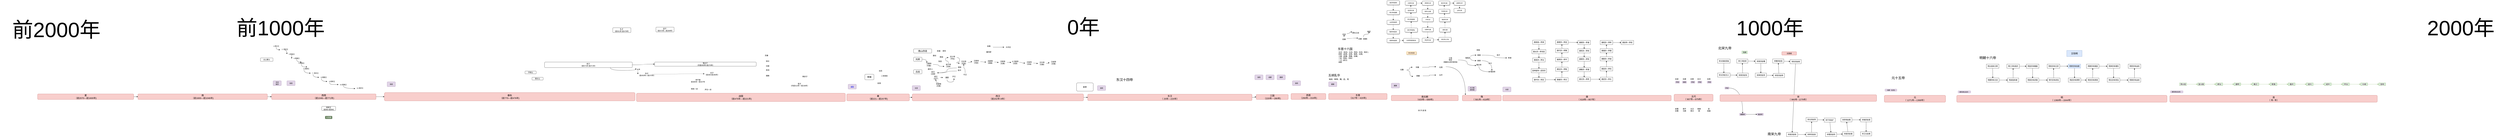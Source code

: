 <mxfile version="10.8.0" type="github"><diagram id="B4h1iAgGutounkVAhYRp" name="history"><mxGraphModel dx="7620" dy="2957" grid="1" gridSize="10" guides="1" tooltips="1" connect="1" arrows="1" fold="1" page="1" pageScale="1" pageWidth="827" pageHeight="1169" math="0" shadow="0"><root><mxCell id="0"/><mxCell id="BBm1sS53cPZoSCzeiZzq-1" value="年代" style="" parent="0"/><mxCell id="BBm1sS53cPZoSCzeiZzq-2" value="前1000年" style="text;html=1;strokeColor=none;fillColor=none;align=center;verticalAlign=middle;whiteSpace=wrap;rounded=0;fontSize=150;" parent="BBm1sS53cPZoSCzeiZzq-1" vertex="1"><mxGeometry x="-1980" y="33.5" width="810" height="140" as="geometry"/></mxCell><mxCell id="BBm1sS53cPZoSCzeiZzq-4" value="1000年" style="text;html=1;strokeColor=none;fillColor=none;align=center;verticalAlign=middle;whiteSpace=wrap;rounded=0;fontSize=150;" parent="BBm1sS53cPZoSCzeiZzq-1" vertex="1"><mxGeometry x="8840" y="46.5" width="560" height="114" as="geometry"/></mxCell><mxCell id="BBm1sS53cPZoSCzeiZzq-6" value="前2000年" style="text;html=1;strokeColor=none;fillColor=none;align=center;verticalAlign=middle;whiteSpace=wrap;rounded=0;fontSize=150;" parent="BBm1sS53cPZoSCzeiZzq-1" vertex="1"><mxGeometry x="-3590" y="46.5" width="810" height="140" as="geometry"/></mxCell><mxCell id="7VUQlQrSEYM7tF7wroQr-1" value="隋&lt;br&gt;（&amp;nbsp;&lt;span&gt;581年—618年&lt;/span&gt;）&lt;br&gt;" style="rounded=1;whiteSpace=wrap;html=1;fontSize=16;fillColor=#f8cecc;strokeColor=#b85450;" parent="BBm1sS53cPZoSCzeiZzq-1" vertex="1"><mxGeometry x="6910" y="590" width="280" height="40" as="geometry"/></mxCell><mxCell id="7VUQlQrSEYM7tF7wroQr-2" style="edgeStyle=orthogonalEdgeStyle;rounded=0;orthogonalLoop=1;jettySize=auto;html=1;exitX=1;exitY=0.25;exitDx=0;exitDy=0;entryX=0.079;entryY=-0.069;entryDx=0;entryDy=0;entryPerimeter=0;fontSize=16;curved=1;" parent="BBm1sS53cPZoSCzeiZzq-1" source="zDtLxDJx-mtVt5FpkuiB-14" target="7VUQlQrSEYM7tF7wroQr-1" edge="1"><mxGeometry relative="1" as="geometry"/></mxCell><mxCell id="7VUQlQrSEYM7tF7wroQr-8" value="西晋&lt;br&gt;（&lt;span&gt;266年—316年)&lt;/span&gt;&lt;br&gt;" style="rounded=1;whiteSpace=wrap;html=1;fontSize=16;fillColor=#f8cecc;strokeColor=#b85450;" parent="BBm1sS53cPZoSCzeiZzq-1" vertex="1"><mxGeometry x="5680" y="577" width="250" height="43" as="geometry"/></mxCell><mxCell id="7VUQlQrSEYM7tF7wroQr-10" value="&lt;span style=&quot;font-size: 21px;&quot;&gt;东晋十六国&lt;/span&gt;" style="text;html=1;strokeColor=none;fillColor=none;align=center;verticalAlign=middle;whiteSpace=wrap;rounded=0;fontSize=21;" parent="BBm1sS53cPZoSCzeiZzq-1" vertex="1"><mxGeometry x="6009" y="244.5" width="120" height="20" as="geometry"/></mxCell><mxCell id="9OOkJJ60_f5lkiLz93e9-5" value="" style="edgeStyle=orthogonalEdgeStyle;rounded=0;orthogonalLoop=1;jettySize=auto;html=1;curved=1;entryX=0;entryY=0.5;entryDx=0;entryDy=0;" parent="BBm1sS53cPZoSCzeiZzq-1" source="9OOkJJ60_f5lkiLz93e9-3" target="9OOkJJ60_f5lkiLz93e9-4" edge="1"><mxGeometry relative="1" as="geometry"><Array as="points"><mxPoint x="7029" y="420"/></Array></mxGeometry></mxCell><mxCell id="9OOkJJ60_f5lkiLz93e9-3" value="隋文帝" style="text;html=1;strokeColor=none;fillColor=none;align=center;verticalAlign=middle;whiteSpace=wrap;rounded=0;" parent="BBm1sS53cPZoSCzeiZzq-1" vertex="1"><mxGeometry x="7009" y="360" width="40" height="20" as="geometry"/></mxCell><mxCell id="9OOkJJ60_f5lkiLz93e9-4" value="隋炀帝" style="text;html=1;strokeColor=none;fillColor=none;align=center;verticalAlign=middle;whiteSpace=wrap;rounded=0;" parent="BBm1sS53cPZoSCzeiZzq-1" vertex="1"><mxGeometry x="7109" y="410" width="40" height="20" as="geometry"/></mxCell><mxCell id="9OOkJJ60_f5lkiLz93e9-7" value="李渊" style="text;html=1;strokeColor=none;fillColor=none;align=center;verticalAlign=middle;whiteSpace=wrap;rounded=0;" parent="BBm1sS53cPZoSCzeiZzq-1" vertex="1"><mxGeometry x="7230" y="310" width="40" height="20" as="geometry"/></mxCell><mxCell id="9OOkJJ60_f5lkiLz93e9-10" value="" style="edgeStyle=orthogonalEdgeStyle;rounded=0;orthogonalLoop=1;jettySize=auto;html=1;curved=1;entryX=0;entryY=0.5;entryDx=0;entryDy=0;" parent="BBm1sS53cPZoSCzeiZzq-1" source="9OOkJJ60_f5lkiLz93e9-8" target="9OOkJJ60_f5lkiLz93e9-9" edge="1"><mxGeometry relative="1" as="geometry"><Array as="points"><mxPoint x="6970" y="300"/></Array></mxGeometry></mxCell><mxCell id="9OOkJJ60_f5lkiLz93e9-12" value="" style="edgeStyle=orthogonalEdgeStyle;rounded=0;orthogonalLoop=1;jettySize=auto;html=1;curved=1;exitX=1;exitY=0.75;exitDx=0;exitDy=0;entryX=0;entryY=0.5;entryDx=0;entryDy=0;" parent="BBm1sS53cPZoSCzeiZzq-1" source="9OOkJJ60_f5lkiLz93e9-8" target="9OOkJJ60_f5lkiLz93e9-11" edge="1"><mxGeometry relative="1" as="geometry"><Array as="points"><mxPoint x="6970" y="340"/></Array></mxGeometry></mxCell><mxCell id="9OOkJJ60_f5lkiLz93e9-8" value="独孤氏" style="text;html=1;strokeColor=none;fillColor=none;align=center;verticalAlign=middle;whiteSpace=wrap;rounded=0;" parent="BBm1sS53cPZoSCzeiZzq-1" vertex="1"><mxGeometry x="6930" y="310" width="40" height="20" as="geometry"/></mxCell><mxCell id="9OOkJJ60_f5lkiLz93e9-13" style="edgeStyle=orthogonalEdgeStyle;rounded=0;orthogonalLoop=1;jettySize=auto;html=1;curved=1;entryX=0.33;entryY=0.08;entryDx=0;entryDy=0;entryPerimeter=0;" parent="BBm1sS53cPZoSCzeiZzq-1" source="9OOkJJ60_f5lkiLz93e9-11" target="9OOkJJ60_f5lkiLz93e9-4" edge="1"><mxGeometry relative="1" as="geometry"/></mxCell><mxCell id="9OOkJJ60_f5lkiLz93e9-11" value="妹妹" style="text;html=1;strokeColor=none;fillColor=none;align=center;verticalAlign=middle;whiteSpace=wrap;rounded=0;" parent="BBm1sS53cPZoSCzeiZzq-1" vertex="1"><mxGeometry x="7010" y="330" width="40" height="20" as="geometry"/></mxCell><mxCell id="9OOkJJ60_f5lkiLz93e9-24" style="edgeStyle=orthogonalEdgeStyle;curved=1;rounded=0;orthogonalLoop=1;jettySize=auto;html=1;exitX=1;exitY=0.5;exitDx=0;exitDy=0;entryX=0;entryY=0.5;entryDx=0;entryDy=0;" parent="BBm1sS53cPZoSCzeiZzq-1" source="9OOkJJ60_f5lkiLz93e9-9" target="9OOkJJ60_f5lkiLz93e9-7" edge="1"><mxGeometry relative="1" as="geometry"/></mxCell><mxCell id="9OOkJJ60_f5lkiLz93e9-9" value="姐姐" style="text;html=1;strokeColor=none;fillColor=none;align=center;verticalAlign=middle;whiteSpace=wrap;rounded=0;" parent="BBm1sS53cPZoSCzeiZzq-1" vertex="1"><mxGeometry x="7010" y="290" width="40" height="20" as="geometry"/></mxCell><mxCell id="9OOkJJ60_f5lkiLz93e9-25" value="母子" style="text;html=1;align=center;verticalAlign=middle;whiteSpace=wrap;rounded=0;labelBackgroundColor=#ffffff;" parent="BBm1sS53cPZoSCzeiZzq-1" vertex="1"><mxGeometry x="7149" y="290" width="40" height="20" as="geometry"/></mxCell><mxCell id="9OOkJJ60_f5lkiLz93e9-31" value="母子" style="text;html=1;align=center;verticalAlign=middle;whiteSpace=wrap;rounded=0;labelBackgroundColor=#ffffff;" parent="BBm1sS53cPZoSCzeiZzq-1" vertex="1"><mxGeometry x="7090" y="350" width="40" height="20" as="geometry"/></mxCell><mxCell id="9OOkJJ60_f5lkiLz93e9-38" value="李昞" style="text;html=1;" parent="BBm1sS53cPZoSCzeiZzq-1" vertex="1"><mxGeometry x="7010" y="250" width="50" height="30" as="geometry"/></mxCell><mxCell id="9OOkJJ60_f5lkiLz93e9-40" style="edgeStyle=orthogonalEdgeStyle;curved=1;rounded=0;orthogonalLoop=1;jettySize=auto;html=1;entryX=0;entryY=0.75;entryDx=0;entryDy=0;" parent="BBm1sS53cPZoSCzeiZzq-1" source="9OOkJJ60_f5lkiLz93e9-39" target="9OOkJJ60_f5lkiLz93e9-3" edge="1"><mxGeometry relative="1" as="geometry"/></mxCell><mxCell id="9OOkJJ60_f5lkiLz93e9-39" value="父亲&lt;br&gt;杨忠&lt;br&gt;&lt;font style=&quot;font-size: 11px&quot;&gt;西魏和北周军事贵族&lt;/font&gt;" style="text;html=1;strokeColor=none;fillColor=none;align=center;verticalAlign=middle;whiteSpace=wrap;rounded=0;labelBackgroundColor=#ffffff;" parent="BBm1sS53cPZoSCzeiZzq-1" vertex="1"><mxGeometry x="6770" y="310" width="110" height="50" as="geometry"/></mxCell><mxCell id="9OOkJJ60_f5lkiLz93e9-41" style="edgeStyle=orthogonalEdgeStyle;curved=1;rounded=0;orthogonalLoop=1;jettySize=auto;html=1;exitX=1;exitY=0.5;exitDx=0;exitDy=0;" parent="BBm1sS53cPZoSCzeiZzq-1" source="zDtLxDJx-mtVt5FpkuiB-10" target="zDtLxDJx-mtVt5FpkuiB-11" edge="1"><mxGeometry relative="1" as="geometry"/></mxCell><mxCell id="9OOkJJ60_f5lkiLz93e9-42" style="edgeStyle=orthogonalEdgeStyle;curved=1;rounded=0;orthogonalLoop=1;jettySize=auto;html=1;exitX=1;exitY=0.75;exitDx=0;exitDy=0;entryX=0;entryY=0.75;entryDx=0;entryDy=0;" parent="BBm1sS53cPZoSCzeiZzq-1" source="zDtLxDJx-mtVt5FpkuiB-10" target="zDtLxDJx-mtVt5FpkuiB-12" edge="1"><mxGeometry relative="1" as="geometry"/></mxCell><mxCell id="9OOkJJ60_f5lkiLz93e9-44" value="五凉 （前凉、北凉、西凉、后凉、南凉&amp;nbsp;)&lt;br&gt;四燕&amp;nbsp; &amp;nbsp;(前燕、后燕、南燕、北燕)&lt;br&gt;三秦&amp;nbsp; &amp;nbsp;(前秦、西秦、后秦)&lt;br&gt;二赵（前赵、后赵）&lt;br&gt;一汉&amp;nbsp; (成汉)&lt;br&gt;胡夏" style="text;html=1;" parent="BBm1sS53cPZoSCzeiZzq-1" vertex="1"><mxGeometry x="6019" y="264.5" width="210" height="130" as="geometry"/></mxCell><mxCell id="9OOkJJ60_f5lkiLz93e9-45" value="五胡乱华" style="text;html=1;strokeColor=none;fillColor=none;align=center;verticalAlign=middle;whiteSpace=wrap;rounded=0;labelBackgroundColor=#ffffff;fontSize=21;" parent="BBm1sS53cPZoSCzeiZzq-1" vertex="1"><mxGeometry x="5940" y="430" width="100" height="30" as="geometry"/></mxCell><mxCell id="9OOkJJ60_f5lkiLz93e9-47" value="匈奴、鲜卑、羯、氐、羌" style="text;html=1;fontSize=13;" parent="BBm1sS53cPZoSCzeiZzq-1" vertex="1"><mxGeometry x="5950" y="460" width="170" height="30" as="geometry"/></mxCell><mxCell id="9OOkJJ60_f5lkiLz93e9-48" value="新莽" style="rounded=1;whiteSpace=wrap;html=1;labelBackgroundColor=#ffffff;fontSize=13;" parent="BBm1sS53cPZoSCzeiZzq-1" vertex="1"><mxGeometry x="4140" y="500" width="120" height="60" as="geometry"/></mxCell><mxCell id="9OOkJJ60_f5lkiLz93e9-51" value="" style="edgeStyle=orthogonalEdgeStyle;curved=1;rounded=0;orthogonalLoop=1;jettySize=auto;html=1;fontSize=13;fillColor=#d5e8d4;strokeColor=#82b366;" parent="BBm1sS53cPZoSCzeiZzq-1" source="9OOkJJ60_f5lkiLz93e9-49" target="9OOkJJ60_f5lkiLz93e9-50" edge="1"><mxGeometry relative="1" as="geometry"/></mxCell><mxCell id="9OOkJJ60_f5lkiLz93e9-49" value="清太祖" style="text;html=1;align=center;verticalAlign=middle;whiteSpace=wrap;rounded=0;labelBackgroundColor=#ffffff;fontSize=13;fillColor=#d5e8d4;strokeColor=#82b366;" parent="BBm1sS53cPZoSCzeiZzq-1" vertex="1"><mxGeometry x="12060" y="500" width="50" height="20" as="geometry"/></mxCell><mxCell id="9OOkJJ60_f5lkiLz93e9-53" value="" style="edgeStyle=orthogonalEdgeStyle;curved=1;rounded=0;orthogonalLoop=1;jettySize=auto;html=1;fontSize=13;fillColor=#d5e8d4;strokeColor=#82b366;" parent="BBm1sS53cPZoSCzeiZzq-1" source="9OOkJJ60_f5lkiLz93e9-50" target="9OOkJJ60_f5lkiLz93e9-52" edge="1"><mxGeometry relative="1" as="geometry"/></mxCell><mxCell id="9OOkJJ60_f5lkiLz93e9-50" value="皇太极" style="text;html=1;align=center;verticalAlign=middle;whiteSpace=wrap;rounded=0;labelBackgroundColor=#ffffff;fontSize=13;fillColor=#d5e8d4;strokeColor=#82b366;" parent="BBm1sS53cPZoSCzeiZzq-1" vertex="1"><mxGeometry x="12190" y="500" width="50" height="20" as="geometry"/></mxCell><mxCell id="9OOkJJ60_f5lkiLz93e9-55" value="" style="edgeStyle=orthogonalEdgeStyle;curved=1;rounded=0;orthogonalLoop=1;jettySize=auto;html=1;fontSize=13;fillColor=#d5e8d4;strokeColor=#82b366;" parent="BBm1sS53cPZoSCzeiZzq-1" source="9OOkJJ60_f5lkiLz93e9-52" target="9OOkJJ60_f5lkiLz93e9-54" edge="1"><mxGeometry relative="1" as="geometry"/></mxCell><mxCell id="9OOkJJ60_f5lkiLz93e9-52" value="顺治" style="text;html=1;align=center;verticalAlign=middle;whiteSpace=wrap;rounded=0;labelBackgroundColor=#ffffff;fontSize=13;fillColor=#d5e8d4;strokeColor=#82b366;" parent="BBm1sS53cPZoSCzeiZzq-1" vertex="1"><mxGeometry x="12320" y="500" width="50" height="20" as="geometry"/></mxCell><mxCell id="9OOkJJ60_f5lkiLz93e9-57" value="" style="edgeStyle=orthogonalEdgeStyle;curved=1;rounded=0;orthogonalLoop=1;jettySize=auto;html=1;fontSize=13;fillColor=#d5e8d4;strokeColor=#82b366;" parent="BBm1sS53cPZoSCzeiZzq-1" source="9OOkJJ60_f5lkiLz93e9-54" target="9OOkJJ60_f5lkiLz93e9-56" edge="1"><mxGeometry relative="1" as="geometry"/></mxCell><mxCell id="9OOkJJ60_f5lkiLz93e9-54" value="康熙" style="text;html=1;align=center;verticalAlign=middle;whiteSpace=wrap;rounded=0;labelBackgroundColor=#ffffff;fontSize=13;fillColor=#d5e8d4;strokeColor=#82b366;" parent="BBm1sS53cPZoSCzeiZzq-1" vertex="1"><mxGeometry x="12450" y="500" width="50" height="20" as="geometry"/></mxCell><mxCell id="9OOkJJ60_f5lkiLz93e9-59" value="" style="edgeStyle=orthogonalEdgeStyle;curved=1;rounded=0;orthogonalLoop=1;jettySize=auto;html=1;fontSize=13;fillColor=#d5e8d4;strokeColor=#82b366;" parent="BBm1sS53cPZoSCzeiZzq-1" source="9OOkJJ60_f5lkiLz93e9-56" target="9OOkJJ60_f5lkiLz93e9-58" edge="1"><mxGeometry relative="1" as="geometry"/></mxCell><mxCell id="9OOkJJ60_f5lkiLz93e9-56" value="雍正" style="text;html=1;align=center;verticalAlign=middle;whiteSpace=wrap;rounded=0;labelBackgroundColor=#ffffff;fontSize=13;fillColor=#d5e8d4;strokeColor=#82b366;" parent="BBm1sS53cPZoSCzeiZzq-1" vertex="1"><mxGeometry x="12580" y="500" width="50" height="20" as="geometry"/></mxCell><mxCell id="9OOkJJ60_f5lkiLz93e9-61" value="" style="edgeStyle=orthogonalEdgeStyle;curved=1;rounded=0;orthogonalLoop=1;jettySize=auto;html=1;fontSize=13;fillColor=#d5e8d4;strokeColor=#82b366;" parent="BBm1sS53cPZoSCzeiZzq-1" source="9OOkJJ60_f5lkiLz93e9-58" target="9OOkJJ60_f5lkiLz93e9-60" edge="1"><mxGeometry relative="1" as="geometry"/></mxCell><mxCell id="9OOkJJ60_f5lkiLz93e9-58" value="乾隆" style="text;html=1;align=center;verticalAlign=middle;whiteSpace=wrap;rounded=0;labelBackgroundColor=#ffffff;fontSize=13;fillColor=#d5e8d4;strokeColor=#82b366;" parent="BBm1sS53cPZoSCzeiZzq-1" vertex="1"><mxGeometry x="12710" y="500" width="50" height="20" as="geometry"/></mxCell><mxCell id="9OOkJJ60_f5lkiLz93e9-63" value="" style="edgeStyle=orthogonalEdgeStyle;curved=1;rounded=0;orthogonalLoop=1;jettySize=auto;html=1;fontSize=13;fillColor=#d5e8d4;strokeColor=#82b366;" parent="BBm1sS53cPZoSCzeiZzq-1" source="9OOkJJ60_f5lkiLz93e9-60" target="9OOkJJ60_f5lkiLz93e9-62" edge="1"><mxGeometry relative="1" as="geometry"/></mxCell><mxCell id="9OOkJJ60_f5lkiLz93e9-60" value="嘉庆" style="text;html=1;align=center;verticalAlign=middle;whiteSpace=wrap;rounded=0;labelBackgroundColor=#ffffff;fontSize=13;fillColor=#d5e8d4;strokeColor=#82b366;" parent="BBm1sS53cPZoSCzeiZzq-1" vertex="1"><mxGeometry x="12840" y="500" width="50" height="20" as="geometry"/></mxCell><mxCell id="9OOkJJ60_f5lkiLz93e9-65" value="" style="edgeStyle=orthogonalEdgeStyle;curved=1;rounded=0;orthogonalLoop=1;jettySize=auto;html=1;fontSize=13;fillColor=#d5e8d4;strokeColor=#82b366;" parent="BBm1sS53cPZoSCzeiZzq-1" source="9OOkJJ60_f5lkiLz93e9-62" target="9OOkJJ60_f5lkiLz93e9-64" edge="1"><mxGeometry relative="1" as="geometry"/></mxCell><mxCell id="9OOkJJ60_f5lkiLz93e9-62" value="道光" style="text;html=1;align=center;verticalAlign=middle;whiteSpace=wrap;rounded=0;labelBackgroundColor=#ffffff;fontSize=13;fillColor=#d5e8d4;strokeColor=#82b366;" parent="BBm1sS53cPZoSCzeiZzq-1" vertex="1"><mxGeometry x="12970" y="500" width="50" height="20" as="geometry"/></mxCell><mxCell id="9OOkJJ60_f5lkiLz93e9-67" value="" style="edgeStyle=orthogonalEdgeStyle;curved=1;rounded=0;orthogonalLoop=1;jettySize=auto;html=1;fontSize=13;fillColor=#d5e8d4;strokeColor=#82b366;" parent="BBm1sS53cPZoSCzeiZzq-1" source="9OOkJJ60_f5lkiLz93e9-64" target="9OOkJJ60_f5lkiLz93e9-66" edge="1"><mxGeometry relative="1" as="geometry"/></mxCell><mxCell id="9OOkJJ60_f5lkiLz93e9-64" value="咸丰" style="text;html=1;align=center;verticalAlign=middle;whiteSpace=wrap;rounded=0;labelBackgroundColor=#ffffff;fontSize=13;fillColor=#d5e8d4;strokeColor=#82b366;" parent="BBm1sS53cPZoSCzeiZzq-1" vertex="1"><mxGeometry x="13100" y="500" width="50" height="20" as="geometry"/></mxCell><mxCell id="9OOkJJ60_f5lkiLz93e9-69" value="" style="edgeStyle=orthogonalEdgeStyle;curved=1;rounded=0;orthogonalLoop=1;jettySize=auto;html=1;fontSize=13;fillColor=#d5e8d4;strokeColor=#82b366;" parent="BBm1sS53cPZoSCzeiZzq-1" source="9OOkJJ60_f5lkiLz93e9-66" target="9OOkJJ60_f5lkiLz93e9-68" edge="1"><mxGeometry relative="1" as="geometry"/></mxCell><mxCell id="9OOkJJ60_f5lkiLz93e9-66" value="同治" style="text;html=1;align=center;verticalAlign=middle;whiteSpace=wrap;rounded=0;labelBackgroundColor=#ffffff;fontSize=13;fillColor=#d5e8d4;strokeColor=#82b366;" parent="BBm1sS53cPZoSCzeiZzq-1" vertex="1"><mxGeometry x="13230" y="500" width="50" height="20" as="geometry"/></mxCell><mxCell id="9OOkJJ60_f5lkiLz93e9-71" value="" style="edgeStyle=orthogonalEdgeStyle;curved=1;rounded=0;orthogonalLoop=1;jettySize=auto;html=1;fontSize=13;fillColor=#d5e8d4;strokeColor=#82b366;" parent="BBm1sS53cPZoSCzeiZzq-1" source="9OOkJJ60_f5lkiLz93e9-68" target="9OOkJJ60_f5lkiLz93e9-70" edge="1"><mxGeometry relative="1" as="geometry"/></mxCell><mxCell id="9OOkJJ60_f5lkiLz93e9-68" value="光绪" style="text;html=1;align=center;verticalAlign=middle;whiteSpace=wrap;rounded=0;labelBackgroundColor=#ffffff;fontSize=13;fillColor=#d5e8d4;strokeColor=#82b366;" parent="BBm1sS53cPZoSCzeiZzq-1" vertex="1"><mxGeometry x="13360" y="500" width="50" height="20" as="geometry"/></mxCell><mxCell id="9OOkJJ60_f5lkiLz93e9-70" value="宣统" style="text;html=1;align=center;verticalAlign=middle;whiteSpace=wrap;rounded=0;labelBackgroundColor=#ffffff;fontSize=13;fillColor=#d5e8d4;strokeColor=#82b366;" parent="BBm1sS53cPZoSCzeiZzq-1" vertex="1"><mxGeometry x="13490" y="500" width="50" height="20" as="geometry"/></mxCell><mxCell id="9OOkJJ60_f5lkiLz93e9-74" value="元十五帝&lt;br&gt;" style="text;html=1;strokeColor=none;fillColor=none;align=center;verticalAlign=middle;whiteSpace=wrap;rounded=0;labelBackgroundColor=#ffffff;fontSize=24;" parent="BBm1sS53cPZoSCzeiZzq-1" vertex="1"><mxGeometry x="9960" y="430" width="160" height="70" as="geometry"/></mxCell><mxCell id="9OOkJJ60_f5lkiLz93e9-75" value="东汉十四帝" style="text;html=1;strokeColor=none;fillColor=none;align=center;verticalAlign=middle;whiteSpace=wrap;rounded=0;labelBackgroundColor=#ffffff;fontSize=24;" parent="BBm1sS53cPZoSCzeiZzq-1" vertex="1"><mxGeometry x="4400" y="455" width="170" height="45" as="geometry"/></mxCell><mxCell id="mkLbTUoJTqNUCXqjL3VC-3" value="" style="edgeStyle=orthogonalEdgeStyle;rounded=0;orthogonalLoop=1;jettySize=auto;html=1;fontSize=11;curved=1;entryX=0;entryY=0.75;entryDx=0;entryDy=0;" parent="BBm1sS53cPZoSCzeiZzq-1" source="mkLbTUoJTqNUCXqjL3VC-1" target="mkLbTUoJTqNUCXqjL3VC-2" edge="1"><mxGeometry relative="1" as="geometry"><mxPoint x="-1590" y="262" as="targetPoint"/><Array as="points"><mxPoint x="-1607" y="261"/></Array></mxGeometry></mxCell><mxCell id="mkLbTUoJTqNUCXqjL3VC-1" value="1.周文王&lt;br style=&quot;font-size: 11px;&quot;&gt;" style="text;html=1;strokeColor=none;fillColor=none;align=center;verticalAlign=middle;whiteSpace=wrap;rounded=0;fontSize=11;" parent="BBm1sS53cPZoSCzeiZzq-1" vertex="1"><mxGeometry x="-1634.5" y="227.5" width="55" height="15" as="geometry"/></mxCell><mxCell id="mkLbTUoJTqNUCXqjL3VC-26" style="edgeStyle=orthogonalEdgeStyle;curved=1;rounded=0;orthogonalLoop=1;jettySize=auto;html=1;exitX=0.5;exitY=1;exitDx=0;exitDy=0;entryX=0;entryY=0.5;entryDx=0;entryDy=0;fontSize=11;" parent="BBm1sS53cPZoSCzeiZzq-1" source="mkLbTUoJTqNUCXqjL3VC-2" target="mkLbTUoJTqNUCXqjL3VC-4" edge="1"><mxGeometry relative="1" as="geometry"/></mxCell><mxCell id="mkLbTUoJTqNUCXqjL3VC-2" value="2. 周武王&lt;br style=&quot;font-size: 11px;&quot;&gt;" style="text;html=1;strokeColor=none;fillColor=none;align=center;verticalAlign=middle;whiteSpace=wrap;rounded=0;fontSize=11;" parent="BBm1sS53cPZoSCzeiZzq-1" vertex="1"><mxGeometry x="-1579.5" y="250" width="70" height="15" as="geometry"/></mxCell><mxCell id="mkLbTUoJTqNUCXqjL3VC-27" style="edgeStyle=orthogonalEdgeStyle;curved=1;rounded=0;orthogonalLoop=1;jettySize=auto;html=1;exitX=0.5;exitY=1;exitDx=0;exitDy=0;entryX=-0.013;entryY=0.644;entryDx=0;entryDy=0;entryPerimeter=0;fontSize=11;" parent="BBm1sS53cPZoSCzeiZzq-1" source="mkLbTUoJTqNUCXqjL3VC-4" target="mkLbTUoJTqNUCXqjL3VC-6" edge="1"><mxGeometry relative="1" as="geometry"/></mxCell><mxCell id="mkLbTUoJTqNUCXqjL3VC-4" value="3.周成王&lt;br style=&quot;font-size: 11px;&quot;&gt;" style="text;html=1;strokeColor=none;fillColor=none;align=center;verticalAlign=middle;whiteSpace=wrap;rounded=0;fontSize=11;" parent="BBm1sS53cPZoSCzeiZzq-1" vertex="1"><mxGeometry x="-1530" y="285" width="70" height="15" as="geometry"/></mxCell><mxCell id="mkLbTUoJTqNUCXqjL3VC-9" value="" style="edgeStyle=orthogonalEdgeStyle;rounded=0;orthogonalLoop=1;jettySize=auto;html=1;fontSize=11;curved=1;" parent="BBm1sS53cPZoSCzeiZzq-1" source="mkLbTUoJTqNUCXqjL3VC-6" target="mkLbTUoJTqNUCXqjL3VC-8" edge="1"><mxGeometry relative="1" as="geometry"/></mxCell><mxCell id="mkLbTUoJTqNUCXqjL3VC-6" value="4.周康王&lt;br style=&quot;font-size: 11px;&quot;&gt;" style="text;html=1;strokeColor=none;fillColor=none;align=center;verticalAlign=middle;whiteSpace=wrap;rounded=0;fontSize=11;" parent="BBm1sS53cPZoSCzeiZzq-1" vertex="1"><mxGeometry x="-1495" y="315" width="70" height="15" as="geometry"/></mxCell><mxCell id="mkLbTUoJTqNUCXqjL3VC-11" value="" style="edgeStyle=orthogonalEdgeStyle;rounded=0;orthogonalLoop=1;jettySize=auto;html=1;fontSize=11;curved=1;" parent="BBm1sS53cPZoSCzeiZzq-1" source="mkLbTUoJTqNUCXqjL3VC-8" target="mkLbTUoJTqNUCXqjL3VC-10" edge="1"><mxGeometry relative="1" as="geometry"/></mxCell><mxCell id="mkLbTUoJTqNUCXqjL3VC-8" value="5.周昭王&lt;br style=&quot;font-size: 11px&quot;&gt;" style="text;html=1;strokeColor=none;fillColor=none;align=center;verticalAlign=middle;whiteSpace=wrap;rounded=0;fontSize=11;" parent="BBm1sS53cPZoSCzeiZzq-1" vertex="1"><mxGeometry x="-1460" y="350" width="70" height="15" as="geometry"/></mxCell><mxCell id="mkLbTUoJTqNUCXqjL3VC-28" style="edgeStyle=orthogonalEdgeStyle;curved=1;rounded=0;orthogonalLoop=1;jettySize=auto;html=1;exitX=0.25;exitY=1;exitDx=0;exitDy=0;entryX=0;entryY=0.5;entryDx=0;entryDy=0;fontSize=11;" parent="BBm1sS53cPZoSCzeiZzq-1" source="mkLbTUoJTqNUCXqjL3VC-10" target="mkLbTUoJTqNUCXqjL3VC-12" edge="1"><mxGeometry relative="1" as="geometry"/></mxCell><mxCell id="mkLbTUoJTqNUCXqjL3VC-10" value="6.周穆王&lt;br style=&quot;font-size: 11px&quot;&gt;" style="text;html=1;strokeColor=none;fillColor=none;align=center;verticalAlign=middle;whiteSpace=wrap;rounded=0;fontSize=11;" parent="BBm1sS53cPZoSCzeiZzq-1" vertex="1"><mxGeometry x="-1425" y="390" width="70" height="15" as="geometry"/></mxCell><mxCell id="mkLbTUoJTqNUCXqjL3VC-29" style="edgeStyle=orthogonalEdgeStyle;curved=1;rounded=0;orthogonalLoop=1;jettySize=auto;html=1;exitX=0.25;exitY=1;exitDx=0;exitDy=0;entryX=0;entryY=0.5;entryDx=0;entryDy=0;fontSize=11;" parent="BBm1sS53cPZoSCzeiZzq-1" source="mkLbTUoJTqNUCXqjL3VC-12" target="mkLbTUoJTqNUCXqjL3VC-15" edge="1"><mxGeometry relative="1" as="geometry"/></mxCell><mxCell id="mkLbTUoJTqNUCXqjL3VC-12" value="7. 周共王&lt;br style=&quot;font-size: 11px&quot;&gt;" style="text;html=1;strokeColor=none;fillColor=none;align=center;verticalAlign=middle;whiteSpace=wrap;rounded=0;fontSize=11;" parent="BBm1sS53cPZoSCzeiZzq-1" vertex="1"><mxGeometry x="-1360" y="422.5" width="70" height="15" as="geometry"/></mxCell><mxCell id="mkLbTUoJTqNUCXqjL3VC-30" style="edgeStyle=orthogonalEdgeStyle;curved=1;rounded=0;orthogonalLoop=1;jettySize=auto;html=1;exitX=0.25;exitY=1;exitDx=0;exitDy=0;entryX=0;entryY=0.5;entryDx=0;entryDy=0;fontSize=11;" parent="BBm1sS53cPZoSCzeiZzq-1" source="mkLbTUoJTqNUCXqjL3VC-15" target="mkLbTUoJTqNUCXqjL3VC-18" edge="1"><mxGeometry relative="1" as="geometry"/></mxCell><mxCell id="mkLbTUoJTqNUCXqjL3VC-15" value="8.周懿王&lt;br style=&quot;font-size: 11px&quot;&gt;" style="text;html=1;strokeColor=none;fillColor=none;align=center;verticalAlign=middle;whiteSpace=wrap;rounded=0;fontSize=11;" parent="BBm1sS53cPZoSCzeiZzq-1" vertex="1"><mxGeometry x="-1300" y="452.5" width="70" height="15" as="geometry"/></mxCell><mxCell id="mkLbTUoJTqNUCXqjL3VC-33" style="edgeStyle=orthogonalEdgeStyle;curved=1;rounded=0;orthogonalLoop=1;jettySize=auto;html=1;exitX=0.25;exitY=1;exitDx=0;exitDy=0;entryX=0;entryY=0.5;entryDx=0;entryDy=0;fontSize=11;" parent="BBm1sS53cPZoSCzeiZzq-1" source="mkLbTUoJTqNUCXqjL3VC-18" target="mkLbTUoJTqNUCXqjL3VC-22" edge="1"><mxGeometry relative="1" as="geometry"><Array as="points"><mxPoint x="-1223" y="512"/><mxPoint x="-1180" y="512"/></Array></mxGeometry></mxCell><mxCell id="mkLbTUoJTqNUCXqjL3VC-18" value="9.周孝王&lt;br style=&quot;font-size: 11px&quot;&gt;" style="text;html=1;strokeColor=none;fillColor=none;align=center;verticalAlign=middle;whiteSpace=wrap;rounded=0;fontSize=11;" parent="BBm1sS53cPZoSCzeiZzq-1" vertex="1"><mxGeometry x="-1241" y="482.5" width="70" height="15" as="geometry"/></mxCell><mxCell id="mkLbTUoJTqNUCXqjL3VC-32" style="edgeStyle=orthogonalEdgeStyle;curved=1;rounded=0;orthogonalLoop=1;jettySize=auto;html=1;exitX=0.5;exitY=1;exitDx=0;exitDy=0;entryX=0;entryY=0.75;entryDx=0;entryDy=0;fontSize=11;" parent="BBm1sS53cPZoSCzeiZzq-1" source="mkLbTUoJTqNUCXqjL3VC-22" target="mkLbTUoJTqNUCXqjL3VC-24" edge="1"><mxGeometry relative="1" as="geometry"/></mxCell><mxCell id="mkLbTUoJTqNUCXqjL3VC-22" value="10.周夷王&lt;br style=&quot;font-size: 11px&quot;&gt;" style="text;html=1;strokeColor=none;fillColor=none;align=center;verticalAlign=middle;whiteSpace=wrap;rounded=0;fontSize=11;" parent="BBm1sS53cPZoSCzeiZzq-1" vertex="1"><mxGeometry x="-1160" y="505" width="70" height="15" as="geometry"/></mxCell><mxCell id="mkLbTUoJTqNUCXqjL3VC-24" value="11.周厉王&lt;br style=&quot;font-size: 11px&quot;&gt;" style="text;html=1;strokeColor=none;fillColor=none;align=center;verticalAlign=middle;whiteSpace=wrap;rounded=0;fontSize=11;" parent="BBm1sS53cPZoSCzeiZzq-1" vertex="1"><mxGeometry x="-1040" y="530" width="70" height="15" as="geometry"/></mxCell><mxCell id="mkLbTUoJTqNUCXqjL3VC-34" value="丰京&lt;br&gt;镐京&lt;br&gt;" style="rounded=1;whiteSpace=wrap;html=1;fontSize=11;fillColor=#e1d5e7;strokeColor=#9673a6;" parent="BBm1sS53cPZoSCzeiZzq-1" vertex="1"><mxGeometry x="-1629" y="485" width="59" height="35" as="geometry"/></mxCell><mxCell id="mkLbTUoJTqNUCXqjL3VC-35" value="洛邑&lt;br&gt;" style="rounded=1;whiteSpace=wrap;html=1;fontSize=11;fillColor=#e1d5e7;strokeColor=#9673a6;" parent="BBm1sS53cPZoSCzeiZzq-1" vertex="1"><mxGeometry x="-1530" y="485" width="59" height="35" as="geometry"/></mxCell><mxCell id="mkLbTUoJTqNUCXqjL3VC-36" value="洛邑&lt;br&gt;" style="rounded=1;whiteSpace=wrap;html=1;fontSize=11;fillColor=#e1d5e7;strokeColor=#9673a6;" parent="BBm1sS53cPZoSCzeiZzq-1" vertex="1"><mxGeometry x="-810" y="492.5" width="59" height="35" as="geometry"/></mxCell><mxCell id="mkLbTUoJTqNUCXqjL3VC-37" value="&lt;a href=&quot;http://www.baidu.com/link?url=76q2UDPfSxzPTE1Mu0Wg75S7NPzDqXegIcsCEhIgDwE2rgqp0p_rTrg9P3lgl5f5bU5ZxPcVjd9F250gaG32z8Ggh8OfIpqLy_AelFm7E1m&quot; target=&quot;_blank&quot;&gt;咸阳&lt;/a&gt;&lt;br&gt;" style="rounded=1;whiteSpace=wrap;html=1;fontSize=11;fillColor=#e1d5e7;strokeColor=#9673a6;" parent="BBm1sS53cPZoSCzeiZzq-1" vertex="1"><mxGeometry x="2500" y="510" width="59" height="35" as="geometry"/></mxCell><mxCell id="mkLbTUoJTqNUCXqjL3VC-38" value="长安&lt;br&gt;" style="rounded=1;whiteSpace=wrap;html=1;fontSize=11;fillColor=#e1d5e7;strokeColor=#9673a6;" parent="BBm1sS53cPZoSCzeiZzq-1" vertex="1"><mxGeometry x="2960" y="520" width="59" height="35" as="geometry"/></mxCell><mxCell id="mkLbTUoJTqNUCXqjL3VC-39" value="洛阳&lt;br&gt;" style="rounded=1;whiteSpace=wrap;html=1;fontSize=11;fillColor=#e1d5e7;strokeColor=#9673a6;" parent="BBm1sS53cPZoSCzeiZzq-1" vertex="1"><mxGeometry x="4290" y="520" width="59" height="35" as="geometry"/></mxCell><mxCell id="mkLbTUoJTqNUCXqjL3VC-40" value="洛阳&lt;br&gt;" style="rounded=1;whiteSpace=wrap;html=1;fontSize=11;fillColor=#e1d5e7;strokeColor=#9673a6;" parent="BBm1sS53cPZoSCzeiZzq-1" vertex="1"><mxGeometry x="5420" y="442.5" width="59" height="35" as="geometry"/></mxCell><mxCell id="mkLbTUoJTqNUCXqjL3VC-41" value="成都&lt;br&gt;" style="rounded=1;whiteSpace=wrap;html=1;fontSize=11;fillColor=#e1d5e7;strokeColor=#9673a6;" parent="BBm1sS53cPZoSCzeiZzq-1" vertex="1"><mxGeometry x="5500" y="442.5" width="59" height="35" as="geometry"/></mxCell><mxCell id="mkLbTUoJTqNUCXqjL3VC-44" value="&lt;span&gt;建邺&lt;/span&gt;&lt;br&gt;" style="rounded=1;whiteSpace=wrap;html=1;fontSize=11;fillColor=#e1d5e7;strokeColor=#9673a6;" parent="BBm1sS53cPZoSCzeiZzq-1" vertex="1"><mxGeometry x="5580" y="442.5" width="59" height="35" as="geometry"/></mxCell><mxCell id="mkLbTUoJTqNUCXqjL3VC-45" value="洛阳&lt;br&gt;" style="rounded=1;whiteSpace=wrap;html=1;fontSize=11;fillColor=#e1d5e7;strokeColor=#9673a6;" parent="BBm1sS53cPZoSCzeiZzq-1" vertex="1"><mxGeometry x="5690" y="485" width="59" height="35" as="geometry"/></mxCell><mxCell id="mkLbTUoJTqNUCXqjL3VC-46" value="&lt;span&gt;建康&lt;/span&gt;&lt;br&gt;" style="rounded=1;whiteSpace=wrap;html=1;fontSize=11;fillColor=#e1d5e7;strokeColor=#9673a6;" parent="BBm1sS53cPZoSCzeiZzq-1" vertex="1"><mxGeometry x="5950" y="492.5" width="59" height="35" as="geometry"/></mxCell><mxCell id="mkLbTUoJTqNUCXqjL3VC-47" value="&lt;span&gt;建康&lt;/span&gt;&lt;br&gt;" style="rounded=1;whiteSpace=wrap;html=1;fontSize=11;fillColor=#e1d5e7;strokeColor=#9673a6;" parent="BBm1sS53cPZoSCzeiZzq-1" vertex="1"><mxGeometry x="6400" y="502.5" width="59" height="35" as="geometry"/></mxCell><mxCell id="mkLbTUoJTqNUCXqjL3VC-51" value="&lt;span&gt;大兴城&lt;br&gt;&lt;/span&gt;洛阳城&lt;br&gt;" style="rounded=1;whiteSpace=wrap;html=1;fontSize=11;fillColor=#e1d5e7;strokeColor=#9673a6;" parent="BBm1sS53cPZoSCzeiZzq-1" vertex="1"><mxGeometry x="6951" y="525" width="59" height="35" as="geometry"/></mxCell><mxCell id="mkLbTUoJTqNUCXqjL3VC-52" value="长安&lt;br&gt;" style="rounded=1;whiteSpace=wrap;html=1;fontSize=11;fillColor=#e1d5e7;strokeColor=#9673a6;" parent="BBm1sS53cPZoSCzeiZzq-1" vertex="1"><mxGeometry x="7200.5" y="530" width="59" height="35" as="geometry"/></mxCell><mxCell id="mkLbTUoJTqNUCXqjL3VC-53" value="开封&lt;br&gt;" style="rounded=1;whiteSpace=wrap;html=1;fontSize=11;fillColor=#e1d5e7;strokeColor=#9673a6;" parent="BBm1sS53cPZoSCzeiZzq-1" vertex="1"><mxGeometry x="8440" y="487.5" width="30" height="15" as="geometry"/></mxCell><mxCell id="mkLbTUoJTqNUCXqjL3VC-54" value="洛阳&lt;br&gt;" style="rounded=1;whiteSpace=wrap;html=1;fontSize=11;fillColor=#e1d5e7;strokeColor=#9673a6;" parent="BBm1sS53cPZoSCzeiZzq-1" vertex="1"><mxGeometry x="8490" y="487.5" width="30" height="15" as="geometry"/></mxCell><mxCell id="mkLbTUoJTqNUCXqjL3VC-55" value="开封&lt;br&gt;" style="rounded=1;whiteSpace=wrap;html=1;fontSize=11;fillColor=#e1d5e7;strokeColor=#9673a6;" parent="BBm1sS53cPZoSCzeiZzq-1" vertex="1"><mxGeometry x="8550" y="487.5" width="30" height="15" as="geometry"/></mxCell><mxCell id="mkLbTUoJTqNUCXqjL3VC-56" value="开封&lt;br&gt;" style="rounded=1;whiteSpace=wrap;html=1;fontSize=11;fillColor=#e1d5e7;strokeColor=#9673a6;" parent="BBm1sS53cPZoSCzeiZzq-1" vertex="1"><mxGeometry x="8600" y="487.5" width="30" height="15" as="geometry"/></mxCell><mxCell id="mkLbTUoJTqNUCXqjL3VC-57" value="开封&lt;br&gt;" style="rounded=1;whiteSpace=wrap;html=1;fontSize=11;fillColor=#e1d5e7;strokeColor=#9673a6;" parent="BBm1sS53cPZoSCzeiZzq-1" vertex="1"><mxGeometry x="8668.5" y="487.5" width="30" height="15" as="geometry"/></mxCell><mxCell id="mkLbTUoJTqNUCXqjL3VC-63" value="&lt;span&gt;大都（北京)&lt;/span&gt;&lt;br&gt;" style="rounded=1;whiteSpace=wrap;html=1;fontSize=11;fillColor=#e1d5e7;strokeColor=#9673a6;" parent="BBm1sS53cPZoSCzeiZzq-1" vertex="1"><mxGeometry x="9945" y="545" width="85" height="15" as="geometry"/></mxCell><mxCell id="mkLbTUoJTqNUCXqjL3VC-64" value="&lt;span&gt;顺天府(北京）&lt;/span&gt;&lt;br&gt;" style="rounded=1;whiteSpace=wrap;html=1;fontSize=11;fillColor=#e1d5e7;strokeColor=#9673a6;" parent="BBm1sS53cPZoSCzeiZzq-1" vertex="1"><mxGeometry x="10470" y="558" width="90" height="15" as="geometry"/></mxCell><mxCell id="mkLbTUoJTqNUCXqjL3VC-66" value="&lt;span&gt;顺天府(北京）&lt;/span&gt;&lt;br&gt;" style="rounded=1;whiteSpace=wrap;html=1;fontSize=11;fillColor=#e1d5e7;strokeColor=#9673a6;" parent="BBm1sS53cPZoSCzeiZzq-1" vertex="1"><mxGeometry x="11995" y="557.5" width="90" height="15" as="geometry"/></mxCell><mxCell id="q0YfwvbicKMwDBuohbKJ-3" value="" style="edgeStyle=orthogonalEdgeStyle;curved=1;rounded=0;orthogonalLoop=1;jettySize=auto;html=1;fontSize=28;" parent="BBm1sS53cPZoSCzeiZzq-1" source="q0YfwvbicKMwDBuohbKJ-1" target="q0YfwvbicKMwDBuohbKJ-2" edge="1"><mxGeometry relative="1" as="geometry"/></mxCell><mxCell id="q0YfwvbicKMwDBuohbKJ-5" value="" style="edgeStyle=orthogonalEdgeStyle;curved=1;rounded=0;orthogonalLoop=1;jettySize=auto;html=1;fontSize=28;" parent="BBm1sS53cPZoSCzeiZzq-1" source="q0YfwvbicKMwDBuohbKJ-1" target="q0YfwvbicKMwDBuohbKJ-4" edge="1"><mxGeometry relative="1" as="geometry"/></mxCell><mxCell id="q0YfwvbicKMwDBuohbKJ-1" value="&lt;font style=&quot;font-size: 12px&quot;&gt;前秦&lt;/font&gt;" style="text;html=1;strokeColor=none;fillColor=none;align=center;verticalAlign=middle;whiteSpace=wrap;rounded=0;fontSize=28;" parent="BBm1sS53cPZoSCzeiZzq-1" vertex="1"><mxGeometry x="6041" y="169.5" width="40" height="20" as="geometry"/></mxCell><mxCell id="q0YfwvbicKMwDBuohbKJ-7" value="" style="edgeStyle=orthogonalEdgeStyle;curved=1;rounded=0;orthogonalLoop=1;jettySize=auto;html=1;fontSize=28;" parent="BBm1sS53cPZoSCzeiZzq-1" source="q0YfwvbicKMwDBuohbKJ-4" target="q0YfwvbicKMwDBuohbKJ-6" edge="1"><mxGeometry relative="1" as="geometry"/></mxCell><mxCell id="q0YfwvbicKMwDBuohbKJ-4" value="&lt;font style=&quot;font-size: 12px&quot;&gt;苻坚&lt;/font&gt;" style="text;html=1;strokeColor=none;fillColor=none;align=center;verticalAlign=middle;whiteSpace=wrap;rounded=0;fontSize=28;" parent="BBm1sS53cPZoSCzeiZzq-1" vertex="1"><mxGeometry x="6041" y="134.5" width="40" height="20" as="geometry"/></mxCell><mxCell id="q0YfwvbicKMwDBuohbKJ-6" value="&lt;font style=&quot;font-size: 12px&quot;&gt;淝水之战&lt;/font&gt;" style="text;html=1;strokeColor=none;fillColor=none;align=center;verticalAlign=middle;whiteSpace=wrap;rounded=0;fontSize=28;" parent="BBm1sS53cPZoSCzeiZzq-1" vertex="1"><mxGeometry x="6119" y="118" width="50" height="30" as="geometry"/></mxCell><mxCell id="q0YfwvbicKMwDBuohbKJ-9" value="" style="edgeStyle=orthogonalEdgeStyle;curved=1;rounded=0;orthogonalLoop=1;jettySize=auto;html=1;fontSize=28;" parent="BBm1sS53cPZoSCzeiZzq-1" source="q0YfwvbicKMwDBuohbKJ-2" target="q0YfwvbicKMwDBuohbKJ-8" edge="1"><mxGeometry relative="1" as="geometry"/></mxCell><mxCell id="q0YfwvbicKMwDBuohbKJ-2" value="&lt;span style=&quot;font-size: 12px&quot;&gt;后秦（姚秦）&lt;/span&gt;" style="text;html=1;strokeColor=none;fillColor=none;align=center;verticalAlign=middle;whiteSpace=wrap;rounded=0;fontSize=28;" parent="BBm1sS53cPZoSCzeiZzq-1" vertex="1"><mxGeometry x="6161" y="169.5" width="78" height="15" as="geometry"/></mxCell><mxCell id="q0YfwvbicKMwDBuohbKJ-8" value="&lt;span style=&quot;font-size: 12px&quot;&gt;姚苌&lt;/span&gt;" style="text;html=1;strokeColor=none;fillColor=none;align=center;verticalAlign=middle;whiteSpace=wrap;rounded=0;fontSize=28;" parent="BBm1sS53cPZoSCzeiZzq-1" vertex="1"><mxGeometry x="6201" y="116" width="78" height="15" as="geometry"/></mxCell><mxCell id="bEDSoiPV2xy912rJmFtF-1" value="孝文帝改革" style="text;html=1;strokeColor=#d79b00;fillColor=#ffe6cc;align=center;verticalAlign=middle;whiteSpace=wrap;rounded=0;shadow=1;glass=0;comic=0;labelBackgroundColor=none;fontSize=9;" parent="BBm1sS53cPZoSCzeiZzq-1" vertex="1"><mxGeometry x="6510" y="275" width="70" height="20" as="geometry"/></mxCell><mxCell id="YR14hARBbSJiE14njBP5-3" value="道武帝拓跋珪" style="whiteSpace=wrap;html=1;rounded=1;shadow=1;glass=0;comic=0;labelBackgroundColor=none;fontSize=9;fontColor=#000000;align=center;" vertex="1" parent="BBm1sS53cPZoSCzeiZzq-1"><mxGeometry x="6369" y="-93" width="90" height="30" as="geometry"/></mxCell><mxCell id="YR14hARBbSJiE14njBP5-4" value="明元帝拓跋嗣" style="whiteSpace=wrap;html=1;rounded=1;shadow=1;glass=0;comic=0;labelBackgroundColor=none;fontSize=9;fontColor=#000000;align=center;" vertex="1" parent="BBm1sS53cPZoSCzeiZzq-1"><mxGeometry x="6369" y="-22.5" width="90" height="30" as="geometry"/></mxCell><mxCell id="YR14hARBbSJiE14njBP5-5" value="" style="dashed=1;startArrow=none;startFill=0;fontSize=9;fontColor=#000000;" edge="1" parent="BBm1sS53cPZoSCzeiZzq-1" source="YR14hARBbSJiE14njBP5-3" target="YR14hARBbSJiE14njBP5-4"><mxGeometry x="5419" y="-994" as="geometry"/></mxCell><mxCell id="YR14hARBbSJiE14njBP5-6" value="太武帝拓跋焘" style="whiteSpace=wrap;html=1;rounded=1;shadow=1;glass=0;comic=0;labelBackgroundColor=none;fontSize=9;fontColor=#000000;align=center;" vertex="1" parent="BBm1sS53cPZoSCzeiZzq-1"><mxGeometry x="6369" y="48" width="90" height="30" as="geometry"/></mxCell><mxCell id="YR14hARBbSJiE14njBP5-7" value="" style="dashed=1;startArrow=none;startFill=0;fontSize=9;fontColor=#000000;" edge="1" parent="BBm1sS53cPZoSCzeiZzq-1" source="YR14hARBbSJiE14njBP5-4" target="YR14hARBbSJiE14njBP5-6"><mxGeometry x="5419" y="-994" as="geometry"/></mxCell><mxCell id="YR14hARBbSJiE14njBP5-8" value="敬寿帝拓跋余" style="whiteSpace=wrap;html=1;rounded=1;shadow=1;glass=0;comic=0;labelBackgroundColor=none;fontSize=9;fontColor=#000000;align=center;" vertex="1" parent="BBm1sS53cPZoSCzeiZzq-1"><mxGeometry x="6369" y="117" width="90" height="30" as="geometry"/></mxCell><mxCell id="YR14hARBbSJiE14njBP5-9" value="" style="dashed=1;startArrow=none;startFill=0;fontSize=9;fontColor=#000000;" edge="1" parent="BBm1sS53cPZoSCzeiZzq-1" source="YR14hARBbSJiE14njBP5-6" target="YR14hARBbSJiE14njBP5-8"><mxGeometry x="5419" y="-994" as="geometry"/></mxCell><mxCell id="YR14hARBbSJiE14njBP5-10" value="景穆帝拓跋晃" style="whiteSpace=wrap;html=1;rounded=1;shadow=1;glass=0;comic=0;labelBackgroundColor=none;fontSize=9;fontColor=#000000;align=center;" vertex="1" parent="BBm1sS53cPZoSCzeiZzq-1"><mxGeometry x="6369" y="179.5" width="90" height="30" as="geometry"/></mxCell><mxCell id="YR14hARBbSJiE14njBP5-11" value="" style="dashed=1;startArrow=none;startFill=0;fontSize=9;fontColor=#000000;" edge="1" parent="BBm1sS53cPZoSCzeiZzq-1" source="YR14hARBbSJiE14njBP5-8" target="YR14hARBbSJiE14njBP5-10"><mxGeometry x="5419" y="-994" as="geometry"/></mxCell><mxCell id="YR14hARBbSJiE14njBP5-12" value="文成帝拓跋濬(浚)" style="whiteSpace=wrap;html=1;rounded=1;shadow=1;glass=0;comic=0;labelBackgroundColor=none;fontSize=9;fontColor=#000000;align=center;" vertex="1" parent="BBm1sS53cPZoSCzeiZzq-1"><mxGeometry x="6488" y="179" width="110" height="30" as="geometry"/></mxCell><mxCell id="YR14hARBbSJiE14njBP5-13" value="" style="dashed=1;startArrow=none;startFill=0;fontSize=9;fontColor=#000000;" edge="1" parent="BBm1sS53cPZoSCzeiZzq-1" source="YR14hARBbSJiE14njBP5-10" target="YR14hARBbSJiE14njBP5-12"><mxGeometry x="5388" y="-999.5" as="geometry"/></mxCell><mxCell id="YR14hARBbSJiE14njBP5-14" value="献文帝拓跋弘" style="whiteSpace=wrap;html=1;rounded=1;shadow=1;glass=0;comic=0;labelBackgroundColor=none;fontSize=9;fontColor=#000000;align=center;" vertex="1" parent="BBm1sS53cPZoSCzeiZzq-1"><mxGeometry x="6498" y="104" width="90" height="30" as="geometry"/></mxCell><mxCell id="YR14hARBbSJiE14njBP5-15" value="" style="dashed=1;startArrow=none;startFill=0;fontSize=9;fontColor=#000000;" edge="1" parent="BBm1sS53cPZoSCzeiZzq-1" source="YR14hARBbSJiE14njBP5-12" target="YR14hARBbSJiE14njBP5-14"><mxGeometry x="5358" y="-1001" as="geometry"/></mxCell><mxCell id="YR14hARBbSJiE14njBP5-16" value="孝文帝拓跋宏" style="whiteSpace=wrap;html=1;rounded=1;shadow=1;glass=0;comic=0;labelBackgroundColor=none;fontSize=9;fontColor=#000000;align=center;" vertex="1" parent="BBm1sS53cPZoSCzeiZzq-1"><mxGeometry x="6498" y="26.5" width="90" height="30" as="geometry"/></mxCell><mxCell id="YR14hARBbSJiE14njBP5-17" value="" style="dashed=1;startArrow=none;startFill=0;fontSize=9;fontColor=#000000;" edge="1" parent="BBm1sS53cPZoSCzeiZzq-1" source="YR14hARBbSJiE14njBP5-14" target="YR14hARBbSJiE14njBP5-16"><mxGeometry x="5358" y="-1001" as="geometry"/></mxCell><mxCell id="YR14hARBbSJiE14njBP5-18" value="宣武帝元恪" style="whiteSpace=wrap;html=1;rounded=1;shadow=1;glass=0;comic=0;labelBackgroundColor=none;fontSize=9;fontColor=#000000;align=center;" vertex="1" parent="BBm1sS53cPZoSCzeiZzq-1"><mxGeometry x="6500" y="-37.5" width="80" height="30" as="geometry"/></mxCell><mxCell id="YR14hARBbSJiE14njBP5-19" value="" style="dashed=1;startArrow=none;startFill=0;fontSize=9;fontColor=#000000;" edge="1" parent="BBm1sS53cPZoSCzeiZzq-1" source="YR14hARBbSJiE14njBP5-16" target="YR14hARBbSJiE14njBP5-18"><mxGeometry x="5358" y="-1001" as="geometry"/></mxCell><mxCell id="YR14hARBbSJiE14njBP5-20" value="文景帝元愉" style="whiteSpace=wrap;html=1;rounded=1;shadow=1;glass=0;comic=0;labelBackgroundColor=none;fontSize=9;fontColor=#000000;align=center;" vertex="1" parent="BBm1sS53cPZoSCzeiZzq-1"><mxGeometry x="6500" y="-90.5" width="80" height="30" as="geometry"/></mxCell><mxCell id="YR14hARBbSJiE14njBP5-21" value="" style="dashed=1;startArrow=none;startFill=0;fontSize=9;fontColor=#000000;" edge="1" parent="BBm1sS53cPZoSCzeiZzq-1" source="YR14hARBbSJiE14njBP5-18" target="YR14hARBbSJiE14njBP5-20"><mxGeometry x="5358" y="-1001" as="geometry"/></mxCell><mxCell id="YR14hARBbSJiE14njBP5-22" value="孝明帝元诩" style="whiteSpace=wrap;html=1;rounded=1;shadow=1;glass=0;comic=0;labelBackgroundColor=none;fontSize=9;fontColor=#000000;align=center;" vertex="1" parent="BBm1sS53cPZoSCzeiZzq-1"><mxGeometry x="6621.5" y="-90" width="80" height="30" as="geometry"/></mxCell><mxCell id="YR14hARBbSJiE14njBP5-23" value="" style="dashed=1;startArrow=none;startFill=0;fontSize=9;fontColor=#000000;" edge="1" parent="BBm1sS53cPZoSCzeiZzq-1" source="YR14hARBbSJiE14njBP5-20" target="YR14hARBbSJiE14njBP5-22"><mxGeometry x="5323" y="-995.5" as="geometry"/></mxCell><mxCell id="YR14hARBbSJiE14njBP5-24" value="隐帝元法僧" style="whiteSpace=wrap;html=1;rounded=1;shadow=1;glass=0;comic=0;labelBackgroundColor=none;fontSize=9;fontColor=#000000;align=center;" vertex="1" parent="BBm1sS53cPZoSCzeiZzq-1"><mxGeometry x="6621.5" y="-30.5" width="80" height="30" as="geometry"/></mxCell><mxCell id="YR14hARBbSJiE14njBP5-25" value="" style="dashed=1;startArrow=none;startFill=0;fontSize=9;fontColor=#000000;" edge="1" parent="BBm1sS53cPZoSCzeiZzq-1" source="YR14hARBbSJiE14njBP5-22" target="YR14hARBbSJiE14njBP5-24"><mxGeometry x="5323" y="-995.5" as="geometry"/></mxCell><mxCell id="YR14hARBbSJiE14njBP5-26" value="少帝元钊" style="whiteSpace=wrap;html=1;rounded=1;shadow=1;glass=0;comic=0;labelBackgroundColor=none;fontSize=9;fontColor=#000000;align=center;" vertex="1" parent="BBm1sS53cPZoSCzeiZzq-1"><mxGeometry x="6621.5" y="29" width="80" height="30" as="geometry"/></mxCell><mxCell id="YR14hARBbSJiE14njBP5-27" value="" style="dashed=1;startArrow=none;startFill=0;fontSize=9;fontColor=#000000;" edge="1" parent="BBm1sS53cPZoSCzeiZzq-1" source="YR14hARBbSJiE14njBP5-24" target="YR14hARBbSJiE14njBP5-26"><mxGeometry x="5323" y="-995.5" as="geometry"/></mxCell><mxCell id="YR14hARBbSJiE14njBP5-28" value="文穆帝元勰" style="whiteSpace=wrap;html=1;rounded=1;shadow=1;glass=0;comic=0;labelBackgroundColor=none;fontSize=9;fontColor=#000000;align=center;" vertex="1" parent="BBm1sS53cPZoSCzeiZzq-1"><mxGeometry x="6621.5" y="101" width="80" height="30" as="geometry"/></mxCell><mxCell id="YR14hARBbSJiE14njBP5-29" value="" style="dashed=1;startArrow=none;startFill=0;fontSize=9;fontColor=#000000;" edge="1" parent="BBm1sS53cPZoSCzeiZzq-1" source="YR14hARBbSJiE14njBP5-26" target="YR14hARBbSJiE14njBP5-28"><mxGeometry x="5323" y="-995.5" as="geometry"/></mxCell><mxCell id="YR14hARBbSJiE14njBP5-30" value="孝宣帝元劭" style="whiteSpace=wrap;html=1;rounded=1;shadow=1;glass=0;comic=0;labelBackgroundColor=none;fontSize=9;fontColor=#000000;align=center;" vertex="1" parent="BBm1sS53cPZoSCzeiZzq-1"><mxGeometry x="6621.5" y="177" width="80" height="30" as="geometry"/></mxCell><mxCell id="YR14hARBbSJiE14njBP5-31" value="" style="dashed=1;startArrow=none;startFill=0;fontSize=9;fontColor=#000000;" edge="1" parent="BBm1sS53cPZoSCzeiZzq-1" source="YR14hARBbSJiE14njBP5-28" target="YR14hARBbSJiE14njBP5-30"><mxGeometry x="5293" y="-994" as="geometry"/></mxCell><mxCell id="YR14hARBbSJiE14njBP5-32" value="孝庄帝元子攸" style="whiteSpace=wrap;html=1;rounded=1;shadow=1;glass=0;comic=0;labelBackgroundColor=none;fontSize=9;fontColor=#000000;align=center;" vertex="1" parent="BBm1sS53cPZoSCzeiZzq-1"><mxGeometry x="6740.5" y="171.5" width="90" height="30" as="geometry"/></mxCell><mxCell id="YR14hARBbSJiE14njBP5-33" value="" style="dashed=1;startArrow=none;startFill=0;fontSize=9;fontColor=#000000;" edge="1" parent="BBm1sS53cPZoSCzeiZzq-1" source="YR14hARBbSJiE14njBP5-30" target="YR14hARBbSJiE14njBP5-32"><mxGeometry x="5293" y="-994" as="geometry"/></mxCell><mxCell id="YR14hARBbSJiE14njBP5-34" value="顺帝元颢" style="whiteSpace=wrap;html=1;rounded=1;shadow=1;glass=0;comic=0;labelBackgroundColor=none;fontSize=9;fontColor=#000000;align=center;" vertex="1" parent="BBm1sS53cPZoSCzeiZzq-1"><mxGeometry x="6745.5" y="103" width="80" height="30" as="geometry"/></mxCell><mxCell id="YR14hARBbSJiE14njBP5-35" value="" style="dashed=1;startArrow=none;startFill=0;fontSize=9;fontColor=#000000;" edge="1" parent="BBm1sS53cPZoSCzeiZzq-1" source="YR14hARBbSJiE14njBP5-32" target="YR14hARBbSJiE14njBP5-34"><mxGeometry x="6797.5" y="-944" as="geometry"/></mxCell><mxCell id="YR14hARBbSJiE14njBP5-36" value="惠哀帝元晔" style="whiteSpace=wrap;html=1;rounded=1;shadow=1;glass=0;comic=0;labelBackgroundColor=none;fontSize=9;fontColor=#000000;align=center;" vertex="1" parent="BBm1sS53cPZoSCzeiZzq-1"><mxGeometry x="6745" y="29" width="80" height="30" as="geometry"/></mxCell><mxCell id="YR14hARBbSJiE14njBP5-37" value="" style="dashed=1;startArrow=none;startFill=0;fontSize=9;fontColor=#000000;" edge="1" parent="BBm1sS53cPZoSCzeiZzq-1" source="YR14hARBbSJiE14njBP5-34" target="YR14hARBbSJiE14njBP5-36"><mxGeometry x="6797.5" y="-944" as="geometry"/></mxCell><mxCell id="YR14hARBbSJiE14njBP5-38" value="节闵帝元恭" style="whiteSpace=wrap;html=1;rounded=1;shadow=1;glass=0;comic=0;labelBackgroundColor=none;fontSize=9;fontColor=#000000;align=center;" vertex="1" parent="BBm1sS53cPZoSCzeiZzq-1"><mxGeometry x="6740.5" y="-31.5" width="80" height="30" as="geometry"/></mxCell><mxCell id="YR14hARBbSJiE14njBP5-39" value="" style="dashed=1;startArrow=none;startFill=0;fontSize=9;fontColor=#000000;" edge="1" parent="BBm1sS53cPZoSCzeiZzq-1" source="YR14hARBbSJiE14njBP5-36" target="YR14hARBbSJiE14njBP5-38"><mxGeometry x="6797.5" y="-944" as="geometry"/></mxCell><mxCell id="YR14hARBbSJiE14njBP5-40" value="顺文帝元朗" style="whiteSpace=wrap;html=1;rounded=1;shadow=1;glass=0;comic=0;labelBackgroundColor=none;fontSize=9;fontColor=#000000;align=center;" vertex="1" parent="BBm1sS53cPZoSCzeiZzq-1"><mxGeometry x="6740" y="-90.5" width="80" height="30" as="geometry"/></mxCell><mxCell id="YR14hARBbSJiE14njBP5-41" value="" style="dashed=1;startArrow=none;startFill=0;fontSize=9;fontColor=#000000;" edge="1" parent="BBm1sS53cPZoSCzeiZzq-1" source="YR14hARBbSJiE14njBP5-38" target="YR14hARBbSJiE14njBP5-40"><mxGeometry x="5273" y="-992.5" as="geometry"/></mxCell><mxCell id="YR14hARBbSJiE14njBP5-42" value="武穆帝元怀" style="whiteSpace=wrap;html=1;rounded=1;shadow=1;glass=0;comic=0;labelBackgroundColor=none;fontSize=9;fontColor=#000000;align=center;" vertex="1" parent="BBm1sS53cPZoSCzeiZzq-1"><mxGeometry x="6850" y="-90" width="80" height="30" as="geometry"/></mxCell><mxCell id="YR14hARBbSJiE14njBP5-43" value="" style="dashed=1;startArrow=none;startFill=0;fontSize=9;fontColor=#000000;" edge="1" parent="BBm1sS53cPZoSCzeiZzq-1" source="YR14hARBbSJiE14njBP5-40" target="YR14hARBbSJiE14njBP5-42"><mxGeometry x="6892" y="-392.5" as="geometry"/></mxCell><mxCell id="YR14hARBbSJiE14njBP5-44" value="出帝元修" style="whiteSpace=wrap;html=1;rounded=1;shadow=1;glass=0;comic=0;labelBackgroundColor=none;fontSize=9;fontColor=#000000;align=center;" vertex="1" parent="BBm1sS53cPZoSCzeiZzq-1"><mxGeometry x="6850" y="-37.5" width="80" height="30" as="geometry"/></mxCell><mxCell id="YR14hARBbSJiE14njBP5-45" value="" style="dashed=1;startArrow=none;startFill=0;fontSize=9;fontColor=#000000;" edge="1" parent="BBm1sS53cPZoSCzeiZzq-1" source="YR14hARBbSJiE14njBP5-42" target="YR14hARBbSJiE14njBP5-44"><mxGeometry x="6892" y="-392.5" as="geometry"/></mxCell><mxCell id="YR14hARBbSJiE14njBP5-50" value="唐高祖—李渊" style="whiteSpace=wrap;html=1;" vertex="1" parent="BBm1sS53cPZoSCzeiZzq-1"><mxGeometry x="7415" y="192" width="90" height="30" as="geometry"/></mxCell><mxCell id="YR14hARBbSJiE14njBP5-51" value="唐太宗—李世民" style="whiteSpace=wrap;html=1;" vertex="1" parent="BBm1sS53cPZoSCzeiZzq-1"><mxGeometry x="7410" y="259.5" width="100" height="30" as="geometry"/></mxCell><mxCell id="YR14hARBbSJiE14njBP5-52" value="" edge="1" source="YR14hARBbSJiE14njBP5-50" target="YR14hARBbSJiE14njBP5-51" parent="BBm1sS53cPZoSCzeiZzq-1"><mxGeometry x="6445" y="-1403" as="geometry"/></mxCell><mxCell id="YR14hARBbSJiE14njBP5-53" value="唐高宗—李治 " style="whiteSpace=wrap;html=1;" vertex="1" parent="BBm1sS53cPZoSCzeiZzq-1"><mxGeometry x="7415" y="320" width="90" height="30" as="geometry"/></mxCell><mxCell id="YR14hARBbSJiE14njBP5-54" value="" edge="1" source="YR14hARBbSJiE14njBP5-51" target="YR14hARBbSJiE14njBP5-53" parent="BBm1sS53cPZoSCzeiZzq-1"><mxGeometry x="6445" y="-1403" as="geometry"/></mxCell><mxCell id="YR14hARBbSJiE14njBP5-55" value="圣神皇帝—武则天" style="whiteSpace=wrap;html=1;" vertex="1" parent="BBm1sS53cPZoSCzeiZzq-1"><mxGeometry x="7405" y="397" width="110" height="30" as="geometry"/></mxCell><mxCell id="YR14hARBbSJiE14njBP5-56" value="" edge="1" source="YR14hARBbSJiE14njBP5-53" target="YR14hARBbSJiE14njBP5-55" parent="BBm1sS53cPZoSCzeiZzq-1"><mxGeometry x="6445" y="-1403" as="geometry"/></mxCell><mxCell id="YR14hARBbSJiE14njBP5-57" value="唐中宗—李显" style="whiteSpace=wrap;html=1;" vertex="1" parent="BBm1sS53cPZoSCzeiZzq-1"><mxGeometry x="7415" y="462.5" width="90" height="30" as="geometry"/></mxCell><mxCell id="YR14hARBbSJiE14njBP5-58" value="" edge="1" source="YR14hARBbSJiE14njBP5-55" target="YR14hARBbSJiE14njBP5-57" parent="BBm1sS53cPZoSCzeiZzq-1"><mxGeometry x="6664" y="-844" as="geometry"/></mxCell><mxCell id="YR14hARBbSJiE14njBP5-59" value="唐睿宗—李旦" style="whiteSpace=wrap;html=1;" vertex="1" parent="BBm1sS53cPZoSCzeiZzq-1"><mxGeometry x="7580" y="462" width="90" height="30" as="geometry"/></mxCell><mxCell id="YR14hARBbSJiE14njBP5-60" value="" edge="1" source="YR14hARBbSJiE14njBP5-57" target="YR14hARBbSJiE14njBP5-59" parent="BBm1sS53cPZoSCzeiZzq-1"><mxGeometry x="6664" y="-844" as="geometry"/></mxCell><mxCell id="YR14hARBbSJiE14njBP5-61" value="唐玄宗—李隆" style="whiteSpace=wrap;html=1;" vertex="1" parent="BBm1sS53cPZoSCzeiZzq-1"><mxGeometry x="7580" y="387" width="90" height="30" as="geometry"/></mxCell><mxCell id="YR14hARBbSJiE14njBP5-62" value="" edge="1" source="YR14hARBbSJiE14njBP5-59" target="YR14hARBbSJiE14njBP5-61" parent="BBm1sS53cPZoSCzeiZzq-1"><mxGeometry x="6480" y="-1398" as="geometry"/></mxCell><mxCell id="YR14hARBbSJiE14njBP5-63" value="唐肃宗—李亨" style="whiteSpace=wrap;html=1;" vertex="1" parent="BBm1sS53cPZoSCzeiZzq-1"><mxGeometry x="7580" y="317" width="90" height="30" as="geometry"/></mxCell><mxCell id="YR14hARBbSJiE14njBP5-64" value="" edge="1" source="YR14hARBbSJiE14njBP5-61" target="YR14hARBbSJiE14njBP5-63" parent="BBm1sS53cPZoSCzeiZzq-1"><mxGeometry x="6775" y="-679" as="geometry"/></mxCell><mxCell id="YR14hARBbSJiE14njBP5-65" value="唐代宗—李豫" style="whiteSpace=wrap;html=1;" vertex="1" parent="BBm1sS53cPZoSCzeiZzq-1"><mxGeometry x="7580" y="252" width="90" height="30" as="geometry"/></mxCell><mxCell id="YR14hARBbSJiE14njBP5-66" value="" edge="1" source="YR14hARBbSJiE14njBP5-63" target="YR14hARBbSJiE14njBP5-65" parent="BBm1sS53cPZoSCzeiZzq-1"><mxGeometry x="6775" y="-679" as="geometry"/></mxCell><mxCell id="YR14hARBbSJiE14njBP5-67" value="唐德宗—李适" style="whiteSpace=wrap;html=1;" vertex="1" parent="BBm1sS53cPZoSCzeiZzq-1"><mxGeometry x="7580" y="192" width="90" height="30" as="geometry"/></mxCell><mxCell id="YR14hARBbSJiE14njBP5-68" value="" edge="1" source="YR14hARBbSJiE14njBP5-65" target="YR14hARBbSJiE14njBP5-67" parent="BBm1sS53cPZoSCzeiZzq-1"><mxGeometry x="6775" y="-679" as="geometry"/></mxCell><mxCell id="YR14hARBbSJiE14njBP5-69" value="唐顺宗—李诵 " style="whiteSpace=wrap;html=1;" vertex="1" parent="BBm1sS53cPZoSCzeiZzq-1"><mxGeometry x="7740" y="194" width="90" height="30" as="geometry"/></mxCell><mxCell id="YR14hARBbSJiE14njBP5-70" value="" edge="1" source="YR14hARBbSJiE14njBP5-67" target="YR14hARBbSJiE14njBP5-69" parent="BBm1sS53cPZoSCzeiZzq-1"><mxGeometry x="6740" y="-684" as="geometry"/></mxCell><mxCell id="YR14hARBbSJiE14njBP5-71" value="唐宪宗—李纯" style="whiteSpace=wrap;html=1;" vertex="1" parent="BBm1sS53cPZoSCzeiZzq-1"><mxGeometry x="7740" y="254" width="90" height="30" as="geometry"/></mxCell><mxCell id="YR14hARBbSJiE14njBP5-72" value="" edge="1" source="YR14hARBbSJiE14njBP5-69" target="YR14hARBbSJiE14njBP5-71" parent="BBm1sS53cPZoSCzeiZzq-1"><mxGeometry x="6760" y="-682" as="geometry"/></mxCell><mxCell id="YR14hARBbSJiE14njBP5-73" value="唐穆宗—李恒 " style="whiteSpace=wrap;html=1;" vertex="1" parent="BBm1sS53cPZoSCzeiZzq-1"><mxGeometry x="7740" y="314" width="90" height="30" as="geometry"/></mxCell><mxCell id="YR14hARBbSJiE14njBP5-74" value="" edge="1" source="YR14hARBbSJiE14njBP5-71" target="YR14hARBbSJiE14njBP5-73" parent="BBm1sS53cPZoSCzeiZzq-1"><mxGeometry x="6760" y="-682" as="geometry"/></mxCell><mxCell id="YR14hARBbSJiE14njBP5-75" value="唐敬宗—李湛 " style="whiteSpace=wrap;html=1;" vertex="1" parent="BBm1sS53cPZoSCzeiZzq-1"><mxGeometry x="7740" y="389" width="90" height="30" as="geometry"/></mxCell><mxCell id="YR14hARBbSJiE14njBP5-76" value="" edge="1" source="YR14hARBbSJiE14njBP5-73" target="YR14hARBbSJiE14njBP5-75" parent="BBm1sS53cPZoSCzeiZzq-1"><mxGeometry x="6760" y="-682" as="geometry"/></mxCell><mxCell id="YR14hARBbSJiE14njBP5-77" value="唐文宗—李昂" style="whiteSpace=wrap;html=1;" vertex="1" parent="BBm1sS53cPZoSCzeiZzq-1"><mxGeometry x="7740" y="459" width="90" height="30" as="geometry"/></mxCell><mxCell id="YR14hARBbSJiE14njBP5-78" value="" edge="1" source="YR14hARBbSJiE14njBP5-75" target="YR14hARBbSJiE14njBP5-77" parent="BBm1sS53cPZoSCzeiZzq-1"><mxGeometry x="7959" y="-247" as="geometry"/></mxCell><mxCell id="YR14hARBbSJiE14njBP5-79" value="唐武宗—李炎" style="whiteSpace=wrap;html=1;" vertex="1" parent="BBm1sS53cPZoSCzeiZzq-1"><mxGeometry x="7900" y="459" width="90" height="30" as="geometry"/></mxCell><mxCell id="YR14hARBbSJiE14njBP5-80" value="" edge="1" source="YR14hARBbSJiE14njBP5-77" target="YR14hARBbSJiE14njBP5-79" parent="BBm1sS53cPZoSCzeiZzq-1"><mxGeometry x="7959" y="-247" as="geometry"/></mxCell><mxCell id="YR14hARBbSJiE14njBP5-81" value="唐宣宗—李忱" style="whiteSpace=wrap;html=1;" vertex="1" parent="BBm1sS53cPZoSCzeiZzq-1"><mxGeometry x="7900" y="384" width="90" height="30" as="geometry"/></mxCell><mxCell id="YR14hARBbSJiE14njBP5-82" value="" edge="1" source="YR14hARBbSJiE14njBP5-79" target="YR14hARBbSJiE14njBP5-81" parent="BBm1sS53cPZoSCzeiZzq-1"><mxGeometry x="7959" y="-247" as="geometry"/></mxCell><mxCell id="YR14hARBbSJiE14njBP5-83" value="唐懿宗—李凗" style="whiteSpace=wrap;html=1;" vertex="1" parent="BBm1sS53cPZoSCzeiZzq-1"><mxGeometry x="7900" y="311.5" width="90" height="30" as="geometry"/></mxCell><mxCell id="YR14hARBbSJiE14njBP5-84" value="" edge="1" source="YR14hARBbSJiE14njBP5-81" target="YR14hARBbSJiE14njBP5-83" parent="BBm1sS53cPZoSCzeiZzq-1"><mxGeometry x="7959" y="-247" as="geometry"/></mxCell><mxCell id="YR14hARBbSJiE14njBP5-85" value="唐僖宗—李儇 " style="whiteSpace=wrap;html=1;" vertex="1" parent="BBm1sS53cPZoSCzeiZzq-1"><mxGeometry x="7900" y="253" width="90" height="30" as="geometry"/></mxCell><mxCell id="YR14hARBbSJiE14njBP5-86" value="" edge="1" source="YR14hARBbSJiE14njBP5-83" target="YR14hARBbSJiE14njBP5-85" parent="BBm1sS53cPZoSCzeiZzq-1"><mxGeometry x="7959" y="-247" as="geometry"/></mxCell><mxCell id="YR14hARBbSJiE14njBP5-87" value="唐昭宗—李晔 " style="whiteSpace=wrap;html=1;" vertex="1" parent="BBm1sS53cPZoSCzeiZzq-1"><mxGeometry x="7900" y="194" width="90" height="30" as="geometry"/></mxCell><mxCell id="YR14hARBbSJiE14njBP5-88" value="" edge="1" source="YR14hARBbSJiE14njBP5-85" target="YR14hARBbSJiE14njBP5-87" parent="BBm1sS53cPZoSCzeiZzq-1"><mxGeometry x="6760" y="-682" as="geometry"/></mxCell><mxCell id="YR14hARBbSJiE14njBP5-89" value="唐哀帝—李祝" style="whiteSpace=wrap;html=1;" vertex="1" parent="BBm1sS53cPZoSCzeiZzq-1"><mxGeometry x="8050" y="194" width="90" height="30" as="geometry"/></mxCell><mxCell id="YR14hARBbSJiE14njBP5-90" value="" edge="1" source="YR14hARBbSJiE14njBP5-87" target="YR14hARBbSJiE14njBP5-89" parent="BBm1sS53cPZoSCzeiZzq-1"><mxGeometry x="7909" y="290" as="geometry"/></mxCell><mxCell id="YR14hARBbSJiE14njBP5-95" value="明朝十六帝" style="text;html=1;strokeColor=none;fillColor=none;align=center;verticalAlign=middle;whiteSpace=wrap;rounded=0;labelBackgroundColor=#ffffff;fontSize=24;" vertex="1" parent="BBm1sS53cPZoSCzeiZzq-1"><mxGeometry x="10603" y="290" width="160" height="60" as="geometry"/></mxCell><mxCell id="YR14hARBbSJiE14njBP5-96" value="明太祖朱元璋" style="whiteSpace=wrap;html=1;" vertex="1" parent="BBm1sS53cPZoSCzeiZzq-1"><mxGeometry x="10673" y="365" width="90" height="30" as="geometry"/></mxCell><mxCell id="YR14hARBbSJiE14njBP5-97" value="明惠帝朱允炆" style="whiteSpace=wrap;html=1;" vertex="1" parent="BBm1sS53cPZoSCzeiZzq-1"><mxGeometry x="10674" y="465" width="90" height="30" as="geometry"/></mxCell><mxCell id="YR14hARBbSJiE14njBP5-98" value="" edge="1" parent="BBm1sS53cPZoSCzeiZzq-1" source="YR14hARBbSJiE14njBP5-96" target="YR14hARBbSJiE14njBP5-97"><mxGeometry x="9809" y="-95" as="geometry"/></mxCell><mxCell id="YR14hARBbSJiE14njBP5-99" value="明成祖朱棣" style="whiteSpace=wrap;html=1;" vertex="1" parent="BBm1sS53cPZoSCzeiZzq-1"><mxGeometry x="10825" y="465" width="80" height="30" as="geometry"/></mxCell><mxCell id="YR14hARBbSJiE14njBP5-100" value="" edge="1" parent="BBm1sS53cPZoSCzeiZzq-1" source="YR14hARBbSJiE14njBP5-97" target="YR14hARBbSJiE14njBP5-99"><mxGeometry x="9809" y="-95" as="geometry"/></mxCell><mxCell id="YR14hARBbSJiE14njBP5-101" value="明仁宗朱高炽" style="whiteSpace=wrap;html=1;" vertex="1" parent="BBm1sS53cPZoSCzeiZzq-1"><mxGeometry x="10820" y="365" width="90" height="30" as="geometry"/></mxCell><mxCell id="YR14hARBbSJiE14njBP5-102" value="" edge="1" parent="BBm1sS53cPZoSCzeiZzq-1" source="YR14hARBbSJiE14njBP5-99" target="YR14hARBbSJiE14njBP5-101"><mxGeometry x="9809" y="-95" as="geometry"/></mxCell><mxCell id="YR14hARBbSJiE14njBP5-103" value="明宣宗朱瞻基" style="whiteSpace=wrap;html=1;" vertex="1" parent="BBm1sS53cPZoSCzeiZzq-1"><mxGeometry x="10960" y="365" width="90" height="30" as="geometry"/></mxCell><mxCell id="YR14hARBbSJiE14njBP5-104" value="" edge="1" parent="BBm1sS53cPZoSCzeiZzq-1" source="YR14hARBbSJiE14njBP5-101" target="YR14hARBbSJiE14njBP5-103"><mxGeometry x="9809" y="-95" as="geometry"/></mxCell><mxCell id="YR14hARBbSJiE14njBP5-105" value="明英宗朱祁镇" style="whiteSpace=wrap;html=1;" vertex="1" parent="BBm1sS53cPZoSCzeiZzq-1"><mxGeometry x="10960" y="465" width="90" height="30" as="geometry"/></mxCell><mxCell id="YR14hARBbSJiE14njBP5-106" value="" edge="1" parent="BBm1sS53cPZoSCzeiZzq-1" source="YR14hARBbSJiE14njBP5-103" target="YR14hARBbSJiE14njBP5-105"><mxGeometry x="9809" y="-95" as="geometry"/></mxCell><mxCell id="YR14hARBbSJiE14njBP5-107" value="明代宗朱祁钰" style="whiteSpace=wrap;html=1;" vertex="1" parent="BBm1sS53cPZoSCzeiZzq-1"><mxGeometry x="11112" y="465" width="90" height="30" as="geometry"/></mxCell><mxCell id="YR14hARBbSJiE14njBP5-108" value="" edge="1" parent="BBm1sS53cPZoSCzeiZzq-1" source="YR14hARBbSJiE14njBP5-105" target="YR14hARBbSJiE14njBP5-107"><mxGeometry x="9809" y="-95" as="geometry"/></mxCell><mxCell id="YR14hARBbSJiE14njBP5-109" value="明宪宗朱见深" style="whiteSpace=wrap;html=1;" vertex="1" parent="BBm1sS53cPZoSCzeiZzq-1"><mxGeometry x="11110" y="365" width="90" height="30" as="geometry"/></mxCell><mxCell id="YR14hARBbSJiE14njBP5-110" value="" edge="1" parent="BBm1sS53cPZoSCzeiZzq-1" source="YR14hARBbSJiE14njBP5-107" target="YR14hARBbSJiE14njBP5-109"><mxGeometry x="9809" y="-95" as="geometry"/></mxCell><mxCell id="YR14hARBbSJiE14njBP5-111" value="明孝宗朱佑樘" style="whiteSpace=wrap;html=1;fillColor=#dae8fc;strokeColor=#6c8ebf;" vertex="1" parent="BBm1sS53cPZoSCzeiZzq-1"><mxGeometry x="11260" y="364.5" width="90" height="30" as="geometry"/></mxCell><mxCell id="YR14hARBbSJiE14njBP5-112" value="" edge="1" parent="BBm1sS53cPZoSCzeiZzq-1" source="YR14hARBbSJiE14njBP5-109" target="YR14hARBbSJiE14njBP5-111"><mxGeometry x="10660.5" y="5" as="geometry"/></mxCell><mxCell id="YR14hARBbSJiE14njBP5-113" value="明武宗朱厚照" style="whiteSpace=wrap;html=1;" vertex="1" parent="BBm1sS53cPZoSCzeiZzq-1"><mxGeometry x="11261.5" y="465" width="90" height="30" as="geometry"/></mxCell><mxCell id="YR14hARBbSJiE14njBP5-114" value="" edge="1" parent="BBm1sS53cPZoSCzeiZzq-1" source="YR14hARBbSJiE14njBP5-111" target="YR14hARBbSJiE14njBP5-113"><mxGeometry x="10660.5" y="5" as="geometry"/></mxCell><mxCell id="YR14hARBbSJiE14njBP5-115" value="明世宗朱厚熜" style="whiteSpace=wrap;html=1;" vertex="1" parent="BBm1sS53cPZoSCzeiZzq-1"><mxGeometry x="11391.5" y="465" width="90" height="30" as="geometry"/></mxCell><mxCell id="YR14hARBbSJiE14njBP5-116" value="" edge="1" parent="BBm1sS53cPZoSCzeiZzq-1" source="YR14hARBbSJiE14njBP5-113" target="YR14hARBbSJiE14njBP5-115"><mxGeometry x="10660.5" y="5" as="geometry"/></mxCell><mxCell id="YR14hARBbSJiE14njBP5-117" value="明穆宗朱载垕" style="whiteSpace=wrap;html=1;" vertex="1" parent="BBm1sS53cPZoSCzeiZzq-1"><mxGeometry x="11391.5" y="365" width="90" height="30" as="geometry"/></mxCell><mxCell id="YR14hARBbSJiE14njBP5-118" value="" edge="1" parent="BBm1sS53cPZoSCzeiZzq-1" source="YR14hARBbSJiE14njBP5-115" target="YR14hARBbSJiE14njBP5-117"><mxGeometry x="10660.5" y="5" as="geometry"/></mxCell><mxCell id="YR14hARBbSJiE14njBP5-119" value="明神宗朱翊钧" style="whiteSpace=wrap;html=1;" vertex="1" parent="BBm1sS53cPZoSCzeiZzq-1"><mxGeometry x="11541.5" y="365" width="90" height="30" as="geometry"/></mxCell><mxCell id="YR14hARBbSJiE14njBP5-120" value="" edge="1" parent="BBm1sS53cPZoSCzeiZzq-1" source="YR14hARBbSJiE14njBP5-117" target="YR14hARBbSJiE14njBP5-119"><mxGeometry x="10660.5" y="5" as="geometry"/></mxCell><mxCell id="YR14hARBbSJiE14njBP5-121" value="明光宗朱常洛" style="whiteSpace=wrap;html=1;" vertex="1" parent="BBm1sS53cPZoSCzeiZzq-1"><mxGeometry x="11541.5" y="465" width="90" height="30" as="geometry"/></mxCell><mxCell id="YR14hARBbSJiE14njBP5-122" value="" edge="1" parent="BBm1sS53cPZoSCzeiZzq-1" source="YR14hARBbSJiE14njBP5-119" target="YR14hARBbSJiE14njBP5-121"><mxGeometry x="10660.5" y="5" as="geometry"/></mxCell><mxCell id="YR14hARBbSJiE14njBP5-123" value="明熹宗朱由校" style="whiteSpace=wrap;html=1;" vertex="1" parent="BBm1sS53cPZoSCzeiZzq-1"><mxGeometry x="11691.5" y="465" width="90" height="30" as="geometry"/></mxCell><mxCell id="YR14hARBbSJiE14njBP5-124" value="" edge="1" parent="BBm1sS53cPZoSCzeiZzq-1" source="YR14hARBbSJiE14njBP5-121" target="YR14hARBbSJiE14njBP5-123"><mxGeometry x="10660.5" y="5" as="geometry"/></mxCell><mxCell id="YR14hARBbSJiE14njBP5-125" value="明思宗朱由检" style="whiteSpace=wrap;html=1;" vertex="1" parent="BBm1sS53cPZoSCzeiZzq-1"><mxGeometry x="11691.5" y="365" width="90" height="30" as="geometry"/></mxCell><mxCell id="YR14hARBbSJiE14njBP5-126" value="" edge="1" parent="BBm1sS53cPZoSCzeiZzq-1" source="YR14hARBbSJiE14njBP5-123" target="YR14hARBbSJiE14njBP5-125"><mxGeometry x="10660.5" y="5" as="geometry"/></mxCell><mxCell id="YR14hARBbSJiE14njBP5-127" style="edgeStyle=orthogonalEdgeStyle;rounded=0;orthogonalLoop=1;jettySize=auto;html=1;exitX=0.5;exitY=1;exitDx=0;exitDy=0;" edge="1" parent="BBm1sS53cPZoSCzeiZzq-1" source="YR14hARBbSJiE14njBP5-125" target="YR14hARBbSJiE14njBP5-125"><mxGeometry relative="1" as="geometry"/></mxCell><mxCell id="YR14hARBbSJiE14njBP5-128" value="北宋九帝&lt;br&gt;" style="text;html=1;strokeColor=none;fillColor=none;align=center;verticalAlign=middle;whiteSpace=wrap;rounded=0;labelBackgroundColor=#ffffff;fontSize=24;" vertex="1" parent="BBm1sS53cPZoSCzeiZzq-1"><mxGeometry x="8743" y="235" width="104" height="30" as="geometry"/></mxCell><mxCell id="YR14hARBbSJiE14njBP5-129" value="" style="edgeStyle=orthogonalEdgeStyle;curved=1;rounded=0;orthogonalLoop=1;jettySize=auto;html=1;fontSize=11;" edge="1" parent="BBm1sS53cPZoSCzeiZzq-1" source="YR14hARBbSJiE14njBP5-130" target="YR14hARBbSJiE14njBP5-132"><mxGeometry relative="1" as="geometry"/></mxCell><mxCell id="YR14hARBbSJiE14njBP5-130" value="开封&lt;br&gt;" style="rounded=1;whiteSpace=wrap;html=1;fontSize=11;fillColor=#e1d5e7;strokeColor=#9673a6;" vertex="1" parent="BBm1sS53cPZoSCzeiZzq-1"><mxGeometry x="8795" y="530" width="30" height="15" as="geometry"/></mxCell><mxCell id="YR14hARBbSJiE14njBP5-131" value="" style="edgeStyle=orthogonalEdgeStyle;curved=1;rounded=0;orthogonalLoop=1;jettySize=auto;html=1;fontSize=11;" edge="1" parent="BBm1sS53cPZoSCzeiZzq-1" source="YR14hARBbSJiE14njBP5-132" target="YR14hARBbSJiE14njBP5-133"><mxGeometry relative="1" as="geometry"/></mxCell><mxCell id="YR14hARBbSJiE14njBP5-132" value="建康府" style="rounded=1;whiteSpace=wrap;html=1;fontSize=11;fillColor=#e1d5e7;strokeColor=#9673a6;" vertex="1" parent="BBm1sS53cPZoSCzeiZzq-1"><mxGeometry x="8900" y="720" width="46" height="15" as="geometry"/></mxCell><mxCell id="YR14hARBbSJiE14njBP5-133" value="临安府" style="rounded=1;whiteSpace=wrap;html=1;fontSize=11;fillColor=#e1d5e7;strokeColor=#9673a6;" vertex="1" parent="BBm1sS53cPZoSCzeiZzq-1"><mxGeometry x="9026" y="720" width="46" height="15" as="geometry"/></mxCell><mxCell id="YR14hARBbSJiE14njBP5-134" value="宋太祖赵匡胤" style="whiteSpace=wrap;html=1;" vertex="1" parent="BBm1sS53cPZoSCzeiZzq-1"><mxGeometry x="8743" y="328" width="90" height="30" as="geometry"/></mxCell><mxCell id="YR14hARBbSJiE14njBP5-135" value="宋太宗赵光义" style="whiteSpace=wrap;html=1;" vertex="1" parent="BBm1sS53cPZoSCzeiZzq-1"><mxGeometry x="8743" y="429" width="90" height="30" as="geometry"/></mxCell><mxCell id="YR14hARBbSJiE14njBP5-136" value="" edge="1" parent="BBm1sS53cPZoSCzeiZzq-1" source="YR14hARBbSJiE14njBP5-134" target="YR14hARBbSJiE14njBP5-135"><mxGeometry x="7612" y="318" as="geometry"/></mxCell><mxCell id="YR14hARBbSJiE14njBP5-137" value="宋真宗赵恒" style="whiteSpace=wrap;html=1;" vertex="1" parent="BBm1sS53cPZoSCzeiZzq-1"><mxGeometry x="8883.5" y="429.5" width="80" height="30" as="geometry"/></mxCell><mxCell id="YR14hARBbSJiE14njBP5-138" value="" edge="1" parent="BBm1sS53cPZoSCzeiZzq-1" source="YR14hARBbSJiE14njBP5-135" target="YR14hARBbSJiE14njBP5-137"><mxGeometry x="7612" y="318" as="geometry"/></mxCell><mxCell id="YR14hARBbSJiE14njBP5-139" value="宋仁宗赵祯" style="whiteSpace=wrap;html=1;" vertex="1" parent="BBm1sS53cPZoSCzeiZzq-1"><mxGeometry x="8880.5" y="328" width="80" height="30" as="geometry"/></mxCell><mxCell id="YR14hARBbSJiE14njBP5-140" value="" edge="1" parent="BBm1sS53cPZoSCzeiZzq-1" source="YR14hARBbSJiE14njBP5-137" target="YR14hARBbSJiE14njBP5-139"><mxGeometry x="8302" y="-92" as="geometry"/></mxCell><mxCell id="YR14hARBbSJiE14njBP5-141" value="宋英宗赵曙" style="whiteSpace=wrap;html=1;" vertex="1" parent="BBm1sS53cPZoSCzeiZzq-1"><mxGeometry x="9013.5" y="329.5" width="80" height="30" as="geometry"/></mxCell><mxCell id="YR14hARBbSJiE14njBP5-142" value="" style="exitX=1;exitY=0.5;exitDx=0;exitDy=0;" edge="1" parent="BBm1sS53cPZoSCzeiZzq-1" source="YR14hARBbSJiE14njBP5-139" target="YR14hARBbSJiE14njBP5-141"><mxGeometry x="8302" y="-92" as="geometry"><mxPoint x="8983.5" y="341.5" as="sourcePoint"/></mxGeometry></mxCell><mxCell id="YR14hARBbSJiE14njBP5-143" value="宋神宗赵顼" style="whiteSpace=wrap;html=1;" vertex="1" parent="BBm1sS53cPZoSCzeiZzq-1"><mxGeometry x="9013.5" y="429.5" width="80" height="30" as="geometry"/></mxCell><mxCell id="YR14hARBbSJiE14njBP5-144" value="" edge="1" parent="BBm1sS53cPZoSCzeiZzq-1" source="YR14hARBbSJiE14njBP5-141" target="YR14hARBbSJiE14njBP5-143"><mxGeometry x="8302" y="-92" as="geometry"/></mxCell><mxCell id="YR14hARBbSJiE14njBP5-145" value="宋哲宗赵煦" style="whiteSpace=wrap;html=1;" vertex="1" parent="BBm1sS53cPZoSCzeiZzq-1"><mxGeometry x="9143.5" y="432" width="80" height="30" as="geometry"/></mxCell><mxCell id="YR14hARBbSJiE14njBP5-146" value="" edge="1" parent="BBm1sS53cPZoSCzeiZzq-1" source="YR14hARBbSJiE14njBP5-143" target="YR14hARBbSJiE14njBP5-145"><mxGeometry x="8302" y="-92" as="geometry"/></mxCell><mxCell id="YR14hARBbSJiE14njBP5-147" value="宋徽宗赵佶" style="whiteSpace=wrap;html=1;" vertex="1" parent="BBm1sS53cPZoSCzeiZzq-1"><mxGeometry x="9138.5" y="327.5" width="80" height="30" as="geometry"/></mxCell><mxCell id="YR14hARBbSJiE14njBP5-148" value="" edge="1" parent="BBm1sS53cPZoSCzeiZzq-1" source="YR14hARBbSJiE14njBP5-145" target="YR14hARBbSJiE14njBP5-147"><mxGeometry x="8302" y="-92" as="geometry"/></mxCell><mxCell id="YR14hARBbSJiE14njBP5-149" value="宋钦宗赵桓" style="whiteSpace=wrap;html=1;" vertex="1" parent="BBm1sS53cPZoSCzeiZzq-1"><mxGeometry x="9263.5" y="332" width="80" height="30" as="geometry"/></mxCell><mxCell id="YR14hARBbSJiE14njBP5-150" value="" edge="1" parent="BBm1sS53cPZoSCzeiZzq-1" source="YR14hARBbSJiE14njBP5-147" target="YR14hARBbSJiE14njBP5-149"><mxGeometry x="8302" y="-92" as="geometry"/></mxCell><mxCell id="YR14hARBbSJiE14njBP5-151" value="宋高宗赵构" style="whiteSpace=wrap;html=1;" vertex="1" parent="BBm1sS53cPZoSCzeiZzq-1"><mxGeometry x="9238" y="858" width="80" height="30" as="geometry"/></mxCell><mxCell id="YR14hARBbSJiE14njBP5-152" value="" edge="1" parent="BBm1sS53cPZoSCzeiZzq-1" source="YR14hARBbSJiE14njBP5-149" target="YR14hARBbSJiE14njBP5-151"><mxGeometry x="8298.5" y="-196.5" as="geometry"/></mxCell><mxCell id="YR14hARBbSJiE14njBP5-153" value="宋孝宗赵昚" style="whiteSpace=wrap;html=1;" vertex="1" parent="BBm1sS53cPZoSCzeiZzq-1"><mxGeometry x="9378" y="858" width="80" height="30" as="geometry"/></mxCell><mxCell id="YR14hARBbSJiE14njBP5-154" value="" edge="1" parent="BBm1sS53cPZoSCzeiZzq-1" source="YR14hARBbSJiE14njBP5-151" target="YR14hARBbSJiE14njBP5-153"><mxGeometry x="8593.5" y="-106.5" as="geometry"/></mxCell><mxCell id="YR14hARBbSJiE14njBP5-155" value="宋光宗赵惇" style="whiteSpace=wrap;html=1;" vertex="1" parent="BBm1sS53cPZoSCzeiZzq-1"><mxGeometry x="9378" y="750" width="80" height="30" as="geometry"/></mxCell><mxCell id="YR14hARBbSJiE14njBP5-156" value="" edge="1" parent="BBm1sS53cPZoSCzeiZzq-1" source="YR14hARBbSJiE14njBP5-153" target="YR14hARBbSJiE14njBP5-155"><mxGeometry x="8498" y="424" as="geometry"/></mxCell><mxCell id="YR14hARBbSJiE14njBP5-157" value="宋宁宗赵扩" style="whiteSpace=wrap;html=1;" vertex="1" parent="BBm1sS53cPZoSCzeiZzq-1"><mxGeometry x="9508" y="754" width="80" height="30" as="geometry"/></mxCell><mxCell id="YR14hARBbSJiE14njBP5-158" value="" edge="1" parent="BBm1sS53cPZoSCzeiZzq-1" source="YR14hARBbSJiE14njBP5-155" target="YR14hARBbSJiE14njBP5-157"><mxGeometry x="8498" y="424" as="geometry"/></mxCell><mxCell id="YR14hARBbSJiE14njBP5-159" value="宋理宗赵昀" style="whiteSpace=wrap;html=1;" vertex="1" parent="BBm1sS53cPZoSCzeiZzq-1"><mxGeometry x="9518" y="858" width="80" height="30" as="geometry"/></mxCell><mxCell id="YR14hARBbSJiE14njBP5-160" value="" edge="1" parent="BBm1sS53cPZoSCzeiZzq-1" source="YR14hARBbSJiE14njBP5-157" target="YR14hARBbSJiE14njBP5-159"><mxGeometry x="8498" y="424" as="geometry"/></mxCell><mxCell id="YR14hARBbSJiE14njBP5-161" value="宋度宗赵禥" style="whiteSpace=wrap;html=1;" vertex="1" parent="BBm1sS53cPZoSCzeiZzq-1"><mxGeometry x="9640.5" y="853" width="80" height="30" as="geometry"/></mxCell><mxCell id="YR14hARBbSJiE14njBP5-162" value="" edge="1" parent="BBm1sS53cPZoSCzeiZzq-1" source="YR14hARBbSJiE14njBP5-159" target="YR14hARBbSJiE14njBP5-161"><mxGeometry x="8498" y="424" as="geometry"/></mxCell><mxCell id="YR14hARBbSJiE14njBP5-163" value="宋恭帝赵隰" style="whiteSpace=wrap;html=1;" vertex="1" parent="BBm1sS53cPZoSCzeiZzq-1"><mxGeometry x="9628" y="752" width="80" height="30" as="geometry"/></mxCell><mxCell id="YR14hARBbSJiE14njBP5-164" value="" edge="1" parent="BBm1sS53cPZoSCzeiZzq-1" source="YR14hARBbSJiE14njBP5-161" target="YR14hARBbSJiE14njBP5-163"><mxGeometry x="9669.5" y="523" as="geometry"/></mxCell><mxCell id="YR14hARBbSJiE14njBP5-165" value="宋端宗赵昰" style="whiteSpace=wrap;html=1;" vertex="1" parent="BBm1sS53cPZoSCzeiZzq-1"><mxGeometry x="9769.5" y="752" width="80" height="30" as="geometry"/></mxCell><mxCell id="YR14hARBbSJiE14njBP5-166" value="" edge="1" parent="BBm1sS53cPZoSCzeiZzq-1" source="YR14hARBbSJiE14njBP5-163" target="YR14hARBbSJiE14njBP5-165"><mxGeometry x="8498" y="424" as="geometry"/></mxCell><mxCell id="YR14hARBbSJiE14njBP5-167" value="宋卫王赵昺" style="whiteSpace=wrap;html=1;" vertex="1" parent="BBm1sS53cPZoSCzeiZzq-1"><mxGeometry x="9769.5" y="853" width="80" height="30" as="geometry"/></mxCell><mxCell id="YR14hARBbSJiE14njBP5-168" value="" edge="1" parent="BBm1sS53cPZoSCzeiZzq-1" source="YR14hARBbSJiE14njBP5-165" target="YR14hARBbSJiE14njBP5-167"><mxGeometry x="9563.5" y="554" as="geometry"/></mxCell><mxCell id="YR14hARBbSJiE14njBP5-169" value="南宋九帝&lt;br&gt;" style="text;html=1;strokeColor=none;fillColor=none;align=center;verticalAlign=middle;whiteSpace=wrap;rounded=0;labelBackgroundColor=#ffffff;fontSize=24;" vertex="1" parent="BBm1sS53cPZoSCzeiZzq-1"><mxGeometry x="9090" y="850" width="120" height="40" as="geometry"/></mxCell><mxCell id="YR14hARBbSJiE14njBP5-170" value="包拯" style="text;html=1;strokeColor=#82b366;fillColor=#d5e8d4;align=center;verticalAlign=middle;whiteSpace=wrap;rounded=0;" vertex="1" parent="BBm1sS53cPZoSCzeiZzq-1"><mxGeometry x="8917" y="270" width="40" height="20" as="geometry"/></mxCell><mxCell id="YR14hARBbSJiE14njBP5-171" value="五国城" style="text;html=1;strokeColor=#b85450;fillColor=#f8cecc;align=center;verticalAlign=middle;whiteSpace=wrap;rounded=1;comic=0;shadow=0;" vertex="1" parent="BBm1sS53cPZoSCzeiZzq-1"><mxGeometry x="9204" y="275" width="106" height="25" as="geometry"/></mxCell><mxCell id="1" style="" parent="0"/><mxCell id="7VUQlQrSEYM7tF7wroQr-6" value="" style="edgeStyle=orthogonalEdgeStyle;rounded=0;orthogonalLoop=1;jettySize=auto;html=1;fontSize=16;" parent="1" source="aPUkME7y7yC4_XbtxQYm-2" target="aPUkME7y7yC4_XbtxQYm-11" edge="1"><mxGeometry relative="1" as="geometry"/></mxCell><mxCell id="aPUkME7y7yC4_XbtxQYm-2" value="秦&lt;br&gt;（&lt;span&gt;前221—前207年)&lt;/span&gt;&lt;br&gt;" style="rounded=1;whiteSpace=wrap;html=1;fontSize=16;fillColor=#f8cecc;strokeColor=#b85450;" parent="1" vertex="1"><mxGeometry x="2490" y="580" width="450" height="50" as="geometry"/></mxCell><mxCell id="aPUkME7y7yC4_XbtxQYm-3" value="李斯" style="rounded=1;whiteSpace=wrap;html=1;fontSize=16;" parent="1" vertex="1"><mxGeometry x="2620" y="438" width="65" height="40" as="geometry"/></mxCell><mxCell id="aPUkME7y7yC4_XbtxQYm-4" value="战国&lt;br&gt;（&lt;span&gt;前475年—前221年&lt;/span&gt;&lt;span&gt;)&lt;/span&gt;&lt;br&gt;" style="rounded=1;whiteSpace=wrap;html=1;fontSize=16;fillColor=#f8cecc;strokeColor=#b85450;" parent="1" vertex="1"><mxGeometry x="980" y="575" width="1500" height="60" as="geometry"/></mxCell><mxCell id="aPUkME7y7yC4_XbtxQYm-5" value="春秋&lt;br&gt;（&lt;span&gt;前770—前476年)&lt;/span&gt;&lt;br&gt;" style="rounded=1;whiteSpace=wrap;html=1;fontSize=16;fillColor=#f8cecc;strokeColor=#b85450;" parent="1" vertex="1"><mxGeometry x="-830" y="570" width="1800" height="60" as="geometry"/></mxCell><mxCell id="7VUQlQrSEYM7tF7wroQr-5" value="" style="edgeStyle=orthogonalEdgeStyle;rounded=0;orthogonalLoop=1;jettySize=auto;html=1;fontSize=16;" parent="1" source="aPUkME7y7yC4_XbtxQYm-6" target="aPUkME7y7yC4_XbtxQYm-5" edge="1"><mxGeometry relative="1" as="geometry"/></mxCell><mxCell id="aPUkME7y7yC4_XbtxQYm-6" value="西周&lt;br&gt;（&lt;span&gt;前1046—前771年)&lt;/span&gt;&lt;br&gt;" style="rounded=1;whiteSpace=wrap;html=1;fontSize=16;fillColor=#f8cecc;strokeColor=#b85450;" parent="1" vertex="1"><mxGeometry x="-1640" y="580" width="750" height="40" as="geometry"/></mxCell><mxCell id="7VUQlQrSEYM7tF7wroQr-4" value="" style="edgeStyle=orthogonalEdgeStyle;rounded=0;orthogonalLoop=1;jettySize=auto;html=1;fontSize=16;" parent="1" source="aPUkME7y7yC4_XbtxQYm-7" target="aPUkME7y7yC4_XbtxQYm-6" edge="1"><mxGeometry relative="1" as="geometry"/></mxCell><mxCell id="aPUkME7y7yC4_XbtxQYm-7" value="商&lt;br&gt;（&lt;span&gt;前1600—前1046年)&lt;/span&gt;&lt;br&gt;" style="rounded=1;whiteSpace=wrap;html=1;fontSize=16;fillColor=#f8cecc;strokeColor=#b85450;" parent="1" vertex="1"><mxGeometry x="-2600" y="580" width="930" height="40" as="geometry"/></mxCell><mxCell id="7VUQlQrSEYM7tF7wroQr-3" value="" style="edgeStyle=orthogonalEdgeStyle;rounded=0;orthogonalLoop=1;jettySize=auto;html=1;fontSize=16;" parent="1" source="aPUkME7y7yC4_XbtxQYm-8" target="aPUkME7y7yC4_XbtxQYm-7" edge="1"><mxGeometry relative="1" as="geometry"/></mxCell><mxCell id="aPUkME7y7yC4_XbtxQYm-8" value="夏&lt;br&gt;（&lt;span&gt;前2070—前1600年)&lt;/span&gt;&lt;br&gt;" style="rounded=1;whiteSpace=wrap;html=1;fontSize=16;fillColor=#f8cecc;strokeColor=#b85450;" parent="1" vertex="1"><mxGeometry x="-3320" y="580" width="690" height="40" as="geometry"/></mxCell><mxCell id="aPUkME7y7yC4_XbtxQYm-9" value="齐桓公" style="rounded=1;whiteSpace=wrap;html=1;fontSize=12;" parent="1" vertex="1"><mxGeometry x="180" y="415" width="80" height="20" as="geometry"/></mxCell><mxCell id="7VUQlQrSEYM7tF7wroQr-7" value="" style="edgeStyle=orthogonalEdgeStyle;rounded=0;orthogonalLoop=1;jettySize=auto;html=1;fontSize=16;" parent="1" source="aPUkME7y7yC4_XbtxQYm-11" target="aPUkME7y7yC4_XbtxQYm-40" edge="1"><mxGeometry relative="1" as="geometry"/></mxCell><mxCell id="aPUkME7y7yC4_XbtxQYm-11" value="西汉&lt;br&gt;（前202年-8年）&lt;br&gt;" style="rounded=1;whiteSpace=wrap;html=1;fontSize=16;fillColor=#f8cecc;strokeColor=#b85450;" parent="1" vertex="1"><mxGeometry x="2960" y="580" width="1230" height="50" as="geometry"/></mxCell><mxCell id="MpLFHPZ68rCktOpKLuaT-13" style="edgeStyle=orthogonalEdgeStyle;curved=1;rounded=0;orthogonalLoop=1;jettySize=auto;html=1;exitX=1;exitY=0.5;exitDx=0;exitDy=0;entryX=0.25;entryY=0;entryDx=0;entryDy=0;" parent="1" source="aPUkME7y7yC4_XbtxQYm-12" target="MpLFHPZ68rCktOpKLuaT-6" edge="1"><mxGeometry relative="1" as="geometry"/></mxCell><mxCell id="aPUkME7y7yC4_XbtxQYm-12" value="刘邦" style="rounded=1;whiteSpace=wrap;html=1;fontSize=16;" parent="1" vertex="1"><mxGeometry x="2970" y="315" width="60" height="30" as="geometry"/></mxCell><mxCell id="aPUkME7y7yC4_XbtxQYm-13" value="商山四诰" style="rounded=1;whiteSpace=wrap;html=1;fontSize=16;" parent="1" vertex="1"><mxGeometry x="2970" y="255" width="130" height="30" as="geometry"/></mxCell><mxCell id="aPUkME7y7yC4_XbtxQYm-14" value="吕后" style="rounded=1;whiteSpace=wrap;html=1;fontSize=16;" parent="1" vertex="1"><mxGeometry x="2970" y="405" width="60" height="30" as="geometry"/></mxCell><mxCell id="aPUkME7y7yC4_XbtxQYm-39" style="edgeStyle=orthogonalEdgeStyle;curved=1;rounded=0;orthogonalLoop=1;jettySize=auto;html=1;exitX=1;exitY=0.5;exitDx=0;exitDy=0;entryX=0;entryY=0.5;entryDx=0;entryDy=0;fontSize=12;" parent="1" source="aPUkME7y7yC4_XbtxQYm-15" target="aPUkME7y7yC4_XbtxQYm-16" edge="1"><mxGeometry relative="1" as="geometry"/></mxCell><mxCell id="r9mWfL_eA96lx4Y-Phn7-4" style="edgeStyle=orthogonalEdgeStyle;rounded=0;orthogonalLoop=1;jettySize=auto;html=1;exitX=0.75;exitY=1;exitDx=0;exitDy=0;entryX=0.016;entryY=0.413;entryDx=0;entryDy=0;entryPerimeter=0;curved=1;" parent="1" source="aPUkME7y7yC4_XbtxQYm-15" target="r9mWfL_eA96lx4Y-Phn7-3" edge="1"><mxGeometry relative="1" as="geometry"/></mxCell><mxCell id="aPUkME7y7yC4_XbtxQYm-15" value="老子&amp;nbsp;&lt;br style=&quot;font-size: 12px;&quot;&gt;（前571年-前471年）&lt;br style=&quot;font-size: 12px;&quot;&gt;" style="rounded=1;whiteSpace=wrap;html=1;fontSize=12;" parent="1" vertex="1"><mxGeometry x="320" y="350" width="630" height="40" as="geometry"/></mxCell><mxCell id="aPUkME7y7yC4_XbtxQYm-16" value="鬼谷子&amp;nbsp;&lt;br style=&quot;font-size: 12px;&quot;&gt;（约前400年-前270年）&lt;br style=&quot;font-size: 12px;&quot;&gt;" style="rounded=1;whiteSpace=wrap;html=1;fontSize=12;" parent="1" vertex="1"><mxGeometry x="1110" y="350" width="730" height="30" as="geometry"/></mxCell><mxCell id="aPUkME7y7yC4_XbtxQYm-17" value="孔子&amp;nbsp;&lt;br style=&quot;font-size: 12px&quot;&gt;（前551年-前479年）&lt;br style=&quot;font-size: 12px&quot;&gt;" style="rounded=1;whiteSpace=wrap;html=1;fontSize=12;" parent="1" vertex="1"><mxGeometry x="810" y="102" width="130" height="35" as="geometry"/></mxCell><mxCell id="aPUkME7y7yC4_XbtxQYm-21" value="孟子&amp;nbsp;&lt;br style=&quot;font-size: 12px&quot;&gt;（&lt;span&gt;前372年—前289年&lt;/span&gt;）&lt;br&gt;" style="rounded=1;whiteSpace=wrap;html=1;fontSize=12;" parent="1" vertex="1"><mxGeometry x="1120" y="98" width="130" height="35" as="geometry"/></mxCell><mxCell id="aPUkME7y7yC4_XbtxQYm-25" value="&lt;div style=&quot;text-align: center&quot;&gt;韩非子&lt;br&gt;&lt;/div&gt;" style="text;html=1;fontSize=12;" parent="1" vertex="1"><mxGeometry x="2170" y="441" width="90" height="30" as="geometry"/></mxCell><mxCell id="aPUkME7y7yC4_XbtxQYm-26" value="杨朱一派" style="text;html=1;fontSize=12;" parent="1" vertex="1"><mxGeometry x="1370" y="530" width="70" height="30" as="geometry"/></mxCell><mxCell id="aPUkME7y7yC4_XbtxQYm-27" value="&lt;div style=&quot;text-align: center&quot;&gt;&lt;span&gt;庄子&lt;/span&gt;&lt;/div&gt;&lt;div style=&quot;text-align: center&quot;&gt;&lt;span&gt;（前369-前286年）&lt;/span&gt;&lt;/div&gt;" style="text;html=1;fontSize=12;" parent="1" vertex="1"><mxGeometry x="1468" y="414" width="233" height="41" as="geometry"/></mxCell><mxCell id="aPUkME7y7yC4_XbtxQYm-28" value="尹文一派" style="text;html=1;fontSize=12;" parent="1" vertex="1"><mxGeometry x="1468" y="534.5" width="70" height="30" as="geometry"/></mxCell><mxCell id="aPUkME7y7yC4_XbtxQYm-32" value="庞涓" style="text;html=1;fontSize=12;" parent="1" vertex="1"><mxGeometry x="1908" y="394" width="50" height="30" as="geometry"/></mxCell><mxCell id="aPUkME7y7yC4_XbtxQYm-33" value="孙膑" style="text;html=1;fontSize=12;" parent="1" vertex="1"><mxGeometry x="1908" y="365" width="60" height="30" as="geometry"/></mxCell><mxCell id="aPUkME7y7yC4_XbtxQYm-34" value="商鞅" style="text;html=1;fontSize=12;" parent="1" vertex="1"><mxGeometry x="1908" y="435" width="50" height="30" as="geometry"/></mxCell><mxCell id="aPUkME7y7yC4_XbtxQYm-37" value="张仪" style="text;html=1;fontSize=12;" parent="1" vertex="1"><mxGeometry x="1908" y="330" width="50" height="30" as="geometry"/></mxCell><mxCell id="aPUkME7y7yC4_XbtxQYm-38" value="苏秦" style="text;html=1;fontSize=12;" parent="1" vertex="1"><mxGeometry x="1900" y="288.5" width="50" height="30" as="geometry"/></mxCell><mxCell id="7VUQlQrSEYM7tF7wroQr-9" value="" style="edgeStyle=orthogonalEdgeStyle;rounded=0;orthogonalLoop=1;jettySize=auto;html=1;fontSize=16;" parent="1" source="aPUkME7y7yC4_XbtxQYm-40" target="zDtLxDJx-mtVt5FpkuiB-6" edge="1"><mxGeometry relative="1" as="geometry"/></mxCell><mxCell id="aPUkME7y7yC4_XbtxQYm-40" value="东汉&lt;br&gt;（&amp;nbsp;&lt;span&gt;25年—220年&lt;/span&gt;）&lt;br&gt;" style="rounded=1;whiteSpace=wrap;html=1;fontSize=16;fillColor=#f8cecc;strokeColor=#b85450;" parent="1" vertex="1"><mxGeometry x="4220" y="582" width="1180" height="46" as="geometry"/></mxCell><mxCell id="aPUkME7y7yC4_XbtxQYm-42" value="唐&lt;br&gt;（&amp;nbsp;&lt;span&gt;618年—907年&lt;/span&gt;）&lt;br&gt;" style="rounded=1;whiteSpace=wrap;html=1;fontSize=16;fillColor=#f8cecc;strokeColor=#b85450;" parent="1" vertex="1"><mxGeometry x="7200" y="590" width="1210" height="40" as="geometry"/></mxCell><mxCell id="aPUkME7y7yC4_XbtxQYm-43" value="宋&lt;br&gt;（ 960年- 1279年）&lt;br&gt;" style="rounded=1;whiteSpace=wrap;html=1;fontSize=16;fillColor=#f8cecc;strokeColor=#b85450;" parent="1" vertex="1"><mxGeometry x="8760" y="586" width="1125" height="48" as="geometry"/></mxCell><mxCell id="aPUkME7y7yC4_XbtxQYm-44" value="元&lt;br&gt;（&amp;nbsp;&lt;span&gt;1271年—1368年&lt;/span&gt;）&lt;br&gt;" style="rounded=1;whiteSpace=wrap;html=1;fontSize=16;fillColor=#f8cecc;strokeColor=#b85450;" parent="1" vertex="1"><mxGeometry x="9940" y="590" width="440" height="50" as="geometry"/></mxCell><mxCell id="aPUkME7y7yC4_XbtxQYm-45" value="明&lt;br&gt;（&amp;nbsp;&lt;span&gt;1368年―1644&lt;/span&gt;&lt;span&gt;年&lt;/span&gt;）&lt;br&gt;" style="rounded=1;whiteSpace=wrap;html=1;fontSize=16;fillColor=#f8cecc;strokeColor=#b85450;" parent="1" vertex="1"><mxGeometry x="10460" y="590" width="1510" height="50" as="geometry"/></mxCell><mxCell id="aPUkME7y7yC4_XbtxQYm-46" value="清&lt;br&gt;（ 年- 年）&lt;br&gt;" style="rounded=1;whiteSpace=wrap;html=1;fontSize=16;fillColor=#f8cecc;strokeColor=#b85450;" parent="1" vertex="1"><mxGeometry x="11990" y="590" width="1490" height="50" as="geometry"/></mxCell><mxCell id="aPUkME7y7yC4_XbtxQYm-47" value="王阳明" style="rounded=1;whiteSpace=wrap;html=1;glass=0;fontSize=16;arcSize=0;fillColor=#dae8fc;strokeColor=#6c8ebf;" parent="1" vertex="1"><mxGeometry x="11250" y="266" width="110" height="44" as="geometry"/></mxCell><mxCell id="XmjEOH4qvzH-M5LciXww-1" value="古公覃父" style="rounded=1;whiteSpace=wrap;html=1;" parent="1" vertex="1"><mxGeometry x="-1720" y="320" width="90" height="25" as="geometry"/></mxCell><mxCell id="MpLFHPZ68rCktOpKLuaT-1" value="萧何" style="text;html=1;strokeColor=none;fillColor=none;align=center;verticalAlign=middle;whiteSpace=wrap;rounded=0;" parent="1" vertex="1"><mxGeometry x="3100" y="294" width="40" height="20" as="geometry"/></mxCell><mxCell id="MpLFHPZ68rCktOpKLuaT-2" value="韩信" style="text;html=1;strokeColor=none;fillColor=none;align=center;verticalAlign=middle;whiteSpace=wrap;rounded=0;" parent="1" vertex="1"><mxGeometry x="3150" y="304" width="40" height="20" as="geometry"/></mxCell><mxCell id="MpLFHPZ68rCktOpKLuaT-3" value="张良" style="text;html=1;strokeColor=none;fillColor=none;align=center;verticalAlign=middle;whiteSpace=wrap;rounded=0;" parent="1" vertex="1"><mxGeometry x="3140" y="335" width="40" height="20" as="geometry"/></mxCell><mxCell id="MpLFHPZ68rCktOpKLuaT-4" value="彭越" style="text;html=1;strokeColor=none;fillColor=none;align=center;verticalAlign=middle;whiteSpace=wrap;rounded=0;" parent="1" vertex="1"><mxGeometry x="3130" y="260" width="40" height="20" as="geometry"/></mxCell><mxCell id="MpLFHPZ68rCktOpKLuaT-5" value="英布" style="text;html=1;strokeColor=none;fillColor=none;align=center;verticalAlign=middle;whiteSpace=wrap;rounded=0;" parent="1" vertex="1"><mxGeometry x="3170" y="260" width="40" height="20" as="geometry"/></mxCell><mxCell id="MpLFHPZ68rCktOpKLuaT-18" style="edgeStyle=orthogonalEdgeStyle;curved=1;rounded=0;orthogonalLoop=1;jettySize=auto;html=1;exitX=1;exitY=0.5;exitDx=0;exitDy=0;entryX=0;entryY=0.75;entryDx=0;entryDy=0;" parent="1" source="MpLFHPZ68rCktOpKLuaT-6" target="MpLFHPZ68rCktOpKLuaT-17" edge="1"><mxGeometry relative="1" as="geometry"/></mxCell><mxCell id="MpLFHPZ68rCktOpKLuaT-6" value="汉惠帝（刘盈）" style="text;html=1;strokeColor=none;fillColor=none;align=center;verticalAlign=middle;whiteSpace=wrap;rounded=0;" parent="1" vertex="1"><mxGeometry x="3050" y="355" width="60" height="25" as="geometry"/></mxCell><mxCell id="MpLFHPZ68rCktOpKLuaT-7" value="戚夫人" style="text;html=1;strokeColor=none;fillColor=none;align=center;verticalAlign=middle;whiteSpace=wrap;rounded=0;" parent="1" vertex="1"><mxGeometry x="3060" y="387.5" width="60" height="27" as="geometry"/></mxCell><mxCell id="MpLFHPZ68rCktOpKLuaT-23" style="edgeStyle=orthogonalEdgeStyle;curved=1;rounded=0;orthogonalLoop=1;jettySize=auto;html=1;exitX=1;exitY=0.5;exitDx=0;exitDy=0;" parent="1" source="MpLFHPZ68rCktOpKLuaT-10" target="MpLFHPZ68rCktOpKLuaT-22" edge="1"><mxGeometry relative="1" as="geometry"/></mxCell><mxCell id="MpLFHPZ68rCktOpKLuaT-10" value="汉文帝&lt;br&gt;（刘恒）&lt;br&gt;" style="text;html=1;strokeColor=none;fillColor=none;align=center;verticalAlign=middle;whiteSpace=wrap;rounded=0;" parent="1" vertex="1"><mxGeometry x="3300" y="340" width="60" height="25" as="geometry"/></mxCell><mxCell id="MpLFHPZ68rCktOpKLuaT-40" style="edgeStyle=orthogonalEdgeStyle;curved=1;rounded=0;orthogonalLoop=1;jettySize=auto;html=1;exitX=0.5;exitY=0;exitDx=0;exitDy=0;entryX=0.5;entryY=1;entryDx=0;entryDy=0;" parent="1" source="MpLFHPZ68rCktOpKLuaT-11" target="MpLFHPZ68rCktOpKLuaT-10" edge="1"><mxGeometry relative="1" as="geometry"/></mxCell><mxCell id="MpLFHPZ68rCktOpKLuaT-11" value="代王" style="text;html=1;strokeColor=none;fillColor=none;align=center;verticalAlign=middle;whiteSpace=wrap;rounded=0;" parent="1" vertex="1"><mxGeometry x="3310" y="428.5" width="60" height="25" as="geometry"/></mxCell><mxCell id="MpLFHPZ68rCktOpKLuaT-25" style="edgeStyle=orthogonalEdgeStyle;curved=1;rounded=0;orthogonalLoop=1;jettySize=auto;html=1;exitX=0.5;exitY=0;exitDx=0;exitDy=0;entryX=0;entryY=0.5;entryDx=0;entryDy=0;" parent="1" source="MpLFHPZ68rCktOpKLuaT-17" target="MpLFHPZ68rCktOpKLuaT-24" edge="1"><mxGeometry relative="1" as="geometry"/></mxCell><mxCell id="MpLFHPZ68rCktOpKLuaT-17" value="前少帝（刘恭）" style="text;html=1;strokeColor=none;fillColor=none;align=center;verticalAlign=middle;whiteSpace=wrap;rounded=0;" parent="1" vertex="1"><mxGeometry x="3190" y="362.5" width="60" height="25" as="geometry"/></mxCell><mxCell id="MpLFHPZ68rCktOpKLuaT-34" style="edgeStyle=orthogonalEdgeStyle;curved=1;rounded=0;orthogonalLoop=1;jettySize=auto;html=1;exitX=0;exitY=0.75;exitDx=0;exitDy=0;entryX=1;entryY=0.5;entryDx=0;entryDy=0;" parent="1" source="MpLFHPZ68rCktOpKLuaT-20" target="MpLFHPZ68rCktOpKLuaT-27" edge="1"><mxGeometry relative="1" as="geometry"/></mxCell><mxCell id="MpLFHPZ68rCktOpKLuaT-20" value="周勃" style="text;html=1;strokeColor=none;fillColor=none;align=center;verticalAlign=middle;whiteSpace=wrap;rounded=0;" parent="1" vertex="1"><mxGeometry x="3280" y="377.5" width="40" height="20" as="geometry"/></mxCell><mxCell id="MpLFHPZ68rCktOpKLuaT-35" style="edgeStyle=orthogonalEdgeStyle;curved=1;rounded=0;orthogonalLoop=1;jettySize=auto;html=1;exitX=0;exitY=0.75;exitDx=0;exitDy=0;entryX=1;entryY=0.5;entryDx=0;entryDy=0;" parent="1" source="MpLFHPZ68rCktOpKLuaT-21" target="MpLFHPZ68rCktOpKLuaT-27" edge="1"><mxGeometry relative="1" as="geometry"/></mxCell><mxCell id="MpLFHPZ68rCktOpKLuaT-21" value="陈平" style="text;html=1;strokeColor=none;fillColor=none;align=center;verticalAlign=middle;whiteSpace=wrap;rounded=0;" parent="1" vertex="1"><mxGeometry x="3280" y="400" width="40" height="20" as="geometry"/></mxCell><mxCell id="MpLFHPZ68rCktOpKLuaT-42" value="" style="edgeStyle=orthogonalEdgeStyle;curved=1;rounded=0;orthogonalLoop=1;jettySize=auto;html=1;" parent="1" source="MpLFHPZ68rCktOpKLuaT-22" target="MpLFHPZ68rCktOpKLuaT-41" edge="1"><mxGeometry relative="1" as="geometry"/></mxCell><mxCell id="MpLFHPZ68rCktOpKLuaT-22" value="汉景帝（刘启）" style="text;html=1;strokeColor=none;fillColor=none;align=center;verticalAlign=middle;whiteSpace=wrap;rounded=0;" parent="1" vertex="1"><mxGeometry x="3390" y="335" width="60" height="25" as="geometry"/></mxCell><mxCell id="MpLFHPZ68rCktOpKLuaT-45" value="" style="edgeStyle=orthogonalEdgeStyle;curved=1;rounded=0;orthogonalLoop=1;jettySize=auto;html=1;" parent="1" source="MpLFHPZ68rCktOpKLuaT-41" target="MpLFHPZ68rCktOpKLuaT-44" edge="1"><mxGeometry relative="1" as="geometry"/></mxCell><mxCell id="MpLFHPZ68rCktOpKLuaT-41" value="汉武帝&lt;br&gt;（刘彻）&lt;br&gt;" style="text;html=1;strokeColor=none;fillColor=none;align=center;verticalAlign=middle;whiteSpace=wrap;rounded=0;" parent="1" vertex="1"><mxGeometry x="3490" y="337.5" width="60" height="25" as="geometry"/></mxCell><mxCell id="MpLFHPZ68rCktOpKLuaT-47" value="" style="edgeStyle=orthogonalEdgeStyle;curved=1;rounded=0;orthogonalLoop=1;jettySize=auto;html=1;" parent="1" source="MpLFHPZ68rCktOpKLuaT-44" target="MpLFHPZ68rCktOpKLuaT-46" edge="1"><mxGeometry relative="1" as="geometry"/></mxCell><mxCell id="MpLFHPZ68rCktOpKLuaT-44" value="汉昭帝&lt;br&gt;（刘弗）&lt;br&gt;" style="text;html=1;strokeColor=none;fillColor=none;align=center;verticalAlign=middle;whiteSpace=wrap;rounded=0;" parent="1" vertex="1"><mxGeometry x="3580" y="340" width="60" height="25" as="geometry"/></mxCell><mxCell id="MpLFHPZ68rCktOpKLuaT-49" value="" style="edgeStyle=orthogonalEdgeStyle;curved=1;rounded=0;orthogonalLoop=1;jettySize=auto;html=1;" parent="1" source="MpLFHPZ68rCktOpKLuaT-46" target="MpLFHPZ68rCktOpKLuaT-48" edge="1"><mxGeometry relative="1" as="geometry"/></mxCell><mxCell id="MpLFHPZ68rCktOpKLuaT-46" value="9.汉废帝&lt;br&gt;（刘贺）&lt;br&gt;" style="text;html=1;strokeColor=none;fillColor=none;align=center;verticalAlign=middle;whiteSpace=wrap;rounded=0;" parent="1" vertex="1"><mxGeometry x="3670" y="340" width="60" height="25" as="geometry"/></mxCell><mxCell id="MpLFHPZ68rCktOpKLuaT-51" value="" style="edgeStyle=orthogonalEdgeStyle;curved=1;rounded=0;orthogonalLoop=1;jettySize=auto;html=1;" parent="1" source="MpLFHPZ68rCktOpKLuaT-48" target="MpLFHPZ68rCktOpKLuaT-50" edge="1"><mxGeometry relative="1" as="geometry"/></mxCell><mxCell id="MpLFHPZ68rCktOpKLuaT-48" value="汉宣帝&lt;br&gt;（刘询）&lt;br&gt;" style="text;html=1;strokeColor=none;fillColor=none;align=center;verticalAlign=middle;whiteSpace=wrap;rounded=0;" parent="1" vertex="1"><mxGeometry x="3770" y="345" width="60" height="25" as="geometry"/></mxCell><mxCell id="MpLFHPZ68rCktOpKLuaT-55" value="" style="edgeStyle=orthogonalEdgeStyle;curved=1;rounded=0;orthogonalLoop=1;jettySize=auto;html=1;" parent="1" source="MpLFHPZ68rCktOpKLuaT-50" target="MpLFHPZ68rCktOpKLuaT-54" edge="1"><mxGeometry relative="1" as="geometry"/></mxCell><mxCell id="MpLFHPZ68rCktOpKLuaT-50" value="汉元帝&lt;br&gt;（刘奭）&lt;br&gt;" style="text;html=1;strokeColor=none;fillColor=none;align=center;verticalAlign=middle;whiteSpace=wrap;rounded=0;" parent="1" vertex="1"><mxGeometry x="3862" y="347.5" width="60" height="25" as="geometry"/></mxCell><mxCell id="MpLFHPZ68rCktOpKLuaT-54" value="汉成帝&lt;br&gt;（刘骜）&lt;br&gt;" style="text;html=1;strokeColor=none;fillColor=none;align=center;verticalAlign=middle;whiteSpace=wrap;rounded=0;" parent="1" vertex="1"><mxGeometry x="3945" y="342.5" width="60" height="25" as="geometry"/></mxCell><mxCell id="MpLFHPZ68rCktOpKLuaT-26" style="edgeStyle=orthogonalEdgeStyle;curved=1;rounded=0;orthogonalLoop=1;jettySize=auto;html=1;exitX=1;exitY=0.5;exitDx=0;exitDy=0;entryX=0;entryY=0.75;entryDx=0;entryDy=0;" parent="1" source="MpLFHPZ68rCktOpKLuaT-24" target="MpLFHPZ68rCktOpKLuaT-10" edge="1"><mxGeometry relative="1" as="geometry"/></mxCell><mxCell id="MpLFHPZ68rCktOpKLuaT-24" value="后少帝&lt;br&gt;（刘弘）&lt;br&gt;" style="text;html=1;strokeColor=none;fillColor=none;align=center;verticalAlign=middle;whiteSpace=wrap;rounded=0;" parent="1" vertex="1"><mxGeometry x="3220" y="305" width="60" height="25" as="geometry"/></mxCell><mxCell id="MpLFHPZ68rCktOpKLuaT-27" value="赵王&lt;br&gt;（吕禄）&lt;br&gt;" style="text;html=1;strokeColor=none;fillColor=none;align=center;verticalAlign=middle;whiteSpace=wrap;rounded=0;" parent="1" vertex="1"><mxGeometry x="3080" y="414" width="60" height="27" as="geometry"/></mxCell><mxCell id="MpLFHPZ68rCktOpKLuaT-30" value="" style="edgeStyle=orthogonalEdgeStyle;curved=1;rounded=0;orthogonalLoop=1;jettySize=auto;html=1;" parent="1" source="MpLFHPZ68rCktOpKLuaT-28" target="MpLFHPZ68rCktOpKLuaT-29" edge="1"><mxGeometry relative="1" as="geometry"/></mxCell><mxCell id="MpLFHPZ68rCktOpKLuaT-28" value="梁王&lt;br&gt;（吕产）&lt;br&gt;" style="text;html=1;strokeColor=none;fillColor=none;align=center;verticalAlign=middle;whiteSpace=wrap;rounded=0;" parent="1" vertex="1"><mxGeometry x="3100" y="448" width="60" height="27" as="geometry"/></mxCell><mxCell id="MpLFHPZ68rCktOpKLuaT-33" style="edgeStyle=orthogonalEdgeStyle;curved=1;rounded=0;orthogonalLoop=1;jettySize=auto;html=1;exitX=0.5;exitY=1;exitDx=0;exitDy=0;entryX=0.5;entryY=1;entryDx=0;entryDy=0;" parent="1" source="MpLFHPZ68rCktOpKLuaT-29" target="MpLFHPZ68rCktOpKLuaT-31" edge="1"><mxGeometry relative="1" as="geometry"/></mxCell><mxCell id="MpLFHPZ68rCktOpKLuaT-29" value="灌婴&lt;br&gt;" style="text;html=1;strokeColor=none;fillColor=none;align=center;verticalAlign=middle;whiteSpace=wrap;rounded=0;" parent="1" vertex="1"><mxGeometry x="3180" y="448" width="60" height="27" as="geometry"/></mxCell><mxCell id="MpLFHPZ68rCktOpKLuaT-31" value="齐王&lt;br&gt;" style="text;html=1;strokeColor=none;fillColor=none;align=center;verticalAlign=middle;whiteSpace=wrap;rounded=0;" parent="1" vertex="1"><mxGeometry x="3230" y="441" width="60" height="27" as="geometry"/></mxCell><mxCell id="MpLFHPZ68rCktOpKLuaT-39" style="edgeStyle=orthogonalEdgeStyle;curved=1;rounded=0;orthogonalLoop=1;jettySize=auto;html=1;exitX=0.5;exitY=0;exitDx=0;exitDy=0;entryX=0.5;entryY=1;entryDx=0;entryDy=0;" parent="1" source="MpLFHPZ68rCktOpKLuaT-36" target="MpLFHPZ68rCktOpKLuaT-28" edge="1"><mxGeometry relative="1" as="geometry"/></mxCell><mxCell id="MpLFHPZ68rCktOpKLuaT-36" value="朱虚侯&lt;br&gt;（刘章）&lt;br&gt;" style="text;html=1;strokeColor=none;fillColor=none;align=center;verticalAlign=middle;whiteSpace=wrap;rounded=0;" parent="1" vertex="1"><mxGeometry x="3125" y="500" width="50" height="30" as="geometry"/></mxCell><mxCell id="MpLFHPZ68rCktOpKLuaT-56" value="汉武帝&lt;br&gt;（刘彻）&lt;br&gt;" style="text;html=1;strokeColor=none;fillColor=none;align=center;verticalAlign=middle;whiteSpace=wrap;rounded=0;" parent="1" vertex="1"><mxGeometry x="3490" y="337.5" width="60" height="25" as="geometry"/></mxCell><mxCell id="MpLFHPZ68rCktOpKLuaT-57" value="董仲舒&lt;br&gt;" style="text;html=1;strokeColor=none;fillColor=none;align=center;verticalAlign=middle;whiteSpace=wrap;rounded=0;" parent="1" vertex="1"><mxGeometry x="3480" y="265" width="60" height="25" as="geometry"/></mxCell><mxCell id="MpLFHPZ68rCktOpKLuaT-60" value="" style="edgeStyle=orthogonalEdgeStyle;curved=1;rounded=0;orthogonalLoop=1;jettySize=auto;html=1;" parent="1" source="MpLFHPZ68rCktOpKLuaT-58" target="MpLFHPZ68rCktOpKLuaT-59" edge="1"><mxGeometry relative="1" as="geometry"/></mxCell><mxCell id="MpLFHPZ68rCktOpKLuaT-58" value="张骞&lt;br&gt;&lt;br&gt;" style="text;html=1;strokeColor=none;fillColor=none;align=center;verticalAlign=middle;whiteSpace=wrap;rounded=0;" parent="1" vertex="1"><mxGeometry x="3480" y="230" width="60" height="25" as="geometry"/></mxCell><mxCell id="MpLFHPZ68rCktOpKLuaT-59" value="大月氏" style="text;html=1;strokeColor=none;fillColor=none;align=center;verticalAlign=middle;whiteSpace=wrap;rounded=0;" parent="1" vertex="1"><mxGeometry x="3620" y="230" width="60" height="25" as="geometry"/></mxCell><mxCell id="r9mWfL_eA96lx4Y-Phn7-6" style="edgeStyle=orthogonalEdgeStyle;curved=1;rounded=0;orthogonalLoop=1;jettySize=auto;html=1;dashed=1;" parent="1" source="r9mWfL_eA96lx4Y-Phn7-2" target="aPUkME7y7yC4_XbtxQYm-27" edge="1"><mxGeometry relative="1" as="geometry"><mxPoint x="1332.647" y="433.971" as="sourcePoint"/></mxGeometry></mxCell><mxCell id="r9mWfL_eA96lx4Y-Phn7-2" value="&lt;div style=&quot;text-align: center&quot;&gt;列子&lt;/div&gt;&lt;div style=&quot;text-align: center&quot;&gt;&lt;span&gt;（前&lt;/span&gt;&lt;span&gt;450年—前375年&lt;/span&gt;&lt;span&gt;）&lt;/span&gt;&lt;/div&gt;" style="text;html=1;fontSize=12;" parent="1" vertex="1"><mxGeometry x="990" y="419" width="100" height="37" as="geometry"/></mxCell><mxCell id="r9mWfL_eA96lx4Y-Phn7-5" style="edgeStyle=orthogonalEdgeStyle;curved=1;rounded=0;orthogonalLoop=1;jettySize=auto;html=1;exitX=0.25;exitY=1;exitDx=0;exitDy=0;entryX=0;entryY=0.5;entryDx=0;entryDy=0;" parent="1" source="r9mWfL_eA96lx4Y-Phn7-3" target="r9mWfL_eA96lx4Y-Phn7-2" edge="1"><mxGeometry relative="1" as="geometry"/></mxCell><mxCell id="r9mWfL_eA96lx4Y-Phn7-3" value="&lt;div style=&quot;text-align: center&quot;&gt;关尹&lt;/div&gt;" style="text;html=1;fontSize=12;" parent="1" vertex="1"><mxGeometry x="980" y="390" width="40" height="25" as="geometry"/></mxCell><mxCell id="r9mWfL_eA96lx4Y-Phn7-7" value="&lt;div style=&quot;text-align: center&quot;&gt;&lt;span&gt;荀子&lt;/span&gt;&lt;/div&gt;&lt;div style=&quot;text-align: center&quot;&gt;&lt;span&gt;（约前313年－前238年）&lt;/span&gt;&lt;/div&gt;" style="text;html=1;align=center;" parent="1" vertex="1"><mxGeometry x="1960" y="493" width="380" height="37" as="geometry"/></mxCell><mxCell id="r9mWfL_eA96lx4Y-Phn7-8" value="晋文公" style="rounded=1;whiteSpace=wrap;html=1;fontSize=12;" parent="1" vertex="1"><mxGeometry x="230" y="460" width="80" height="20" as="geometry"/></mxCell><mxCell id="r9mWfL_eA96lx4Y-Phn7-11" value="二世胡亥" style="text;html=1;" parent="1" vertex="1"><mxGeometry x="2734" y="435.5" width="70" height="30" as="geometry"/></mxCell><mxCell id="r9mWfL_eA96lx4Y-Phn7-12" value="赵高" style="text;html=1;" parent="1" vertex="1"><mxGeometry x="2709" y="489" width="50" height="30" as="geometry"/></mxCell><mxCell id="r9mWfL_eA96lx4Y-Phn7-13" value="扶苏" style="text;html=1;" parent="1" vertex="1"><mxGeometry x="2719" y="400" width="50" height="30" as="geometry"/></mxCell><mxCell id="r9mWfL_eA96lx4Y-Phn7-14" value="&lt;div style=&quot;text-align: center&quot;&gt;&lt;span&gt;申不害&lt;/span&gt;&lt;/div&gt;&lt;div style=&quot;text-align: center&quot;&gt;&lt;span&gt;前385年－前337年&lt;/span&gt;&lt;/div&gt;" style="text;html=1;" parent="1" vertex="1"><mxGeometry x="1370" y="465" width="170" height="30" as="geometry"/></mxCell><mxCell id="zDtLxDJx-mtVt5FpkuiB-1" value="周孝王&lt;br&gt;（前960-前896）&lt;br&gt;" style="rounded=1;whiteSpace=wrap;html=1;" parent="1" vertex="1"><mxGeometry x="-1280" y="670" width="100" height="30" as="geometry"/></mxCell><mxCell id="zDtLxDJx-mtVt5FpkuiB-2" value="大克鼎&lt;br&gt;" style="rounded=1;whiteSpace=wrap;html=1;fillColor=#6d8764;strokeColor=#3A5431;fontColor=#ffffff;" parent="1" vertex="1"><mxGeometry x="-1255" y="740" width="50" height="20" as="geometry"/></mxCell><mxCell id="zDtLxDJx-mtVt5FpkuiB-6" value="三国&lt;br&gt;（&lt;span&gt;220年－280年)&lt;/span&gt;&lt;br&gt;" style="rounded=1;whiteSpace=wrap;html=1;fontSize=16;fillColor=#f8cecc;strokeColor=#b85450;" parent="1" vertex="1"><mxGeometry x="5430" y="584" width="230" height="36" as="geometry"/></mxCell><mxCell id="zDtLxDJx-mtVt5FpkuiB-7" value="南北朝&lt;br&gt;（&lt;span&gt;420年—589年)&lt;/span&gt;&lt;br&gt;" style="rounded=1;whiteSpace=wrap;html=1;fontSize=16;fillColor=#f8cecc;strokeColor=#b85450;" parent="1" vertex="1"><mxGeometry x="6400" y="590" width="481" height="39" as="geometry"/></mxCell><mxCell id="zDtLxDJx-mtVt5FpkuiB-9" value="宋 齐 梁 陈" style="text;html=1;strokeColor=none;fillColor=none;align=center;verticalAlign=middle;whiteSpace=wrap;rounded=0;" parent="1" vertex="1"><mxGeometry x="6513" y="690" width="218" height="20" as="geometry"/></mxCell><mxCell id="zDtLxDJx-mtVt5FpkuiB-10" value="北魏" style="text;html=1;strokeColor=none;fillColor=none;align=center;verticalAlign=middle;whiteSpace=wrap;rounded=0;" parent="1" vertex="1"><mxGeometry x="6441" y="395" width="70" height="20" as="geometry"/></mxCell><mxCell id="zDtLxDJx-mtVt5FpkuiB-16" style="edgeStyle=orthogonalEdgeStyle;rounded=0;orthogonalLoop=1;jettySize=auto;html=1;entryX=0;entryY=0.25;entryDx=0;entryDy=0;" parent="1" source="zDtLxDJx-mtVt5FpkuiB-11" target="zDtLxDJx-mtVt5FpkuiB-14" edge="1"><mxGeometry relative="1" as="geometry"/></mxCell><mxCell id="zDtLxDJx-mtVt5FpkuiB-11" value="东魏" style="text;html=1;strokeColor=none;fillColor=none;align=center;verticalAlign=middle;whiteSpace=wrap;rounded=0;" parent="1" vertex="1"><mxGeometry x="6552" y="380" width="70" height="15" as="geometry"/></mxCell><mxCell id="zDtLxDJx-mtVt5FpkuiB-17" style="edgeStyle=orthogonalEdgeStyle;rounded=0;orthogonalLoop=1;jettySize=auto;html=1;exitX=1;exitY=0.5;exitDx=0;exitDy=0;entryX=0;entryY=0.5;entryDx=0;entryDy=0;" parent="1" source="zDtLxDJx-mtVt5FpkuiB-12" target="zDtLxDJx-mtVt5FpkuiB-15" edge="1"><mxGeometry relative="1" as="geometry"/></mxCell><mxCell id="zDtLxDJx-mtVt5FpkuiB-12" value="西魏" style="text;html=1;strokeColor=none;fillColor=none;align=center;verticalAlign=middle;whiteSpace=wrap;rounded=0;" parent="1" vertex="1"><mxGeometry x="6556.5" y="442" width="70" height="15" as="geometry"/></mxCell><mxCell id="zDtLxDJx-mtVt5FpkuiB-14" value="北周" style="text;html=1;strokeColor=none;fillColor=none;align=center;verticalAlign=middle;whiteSpace=wrap;rounded=0;" parent="1" vertex="1"><mxGeometry x="6721" y="380" width="70" height="15" as="geometry"/></mxCell><mxCell id="zDtLxDJx-mtVt5FpkuiB-15" value="北齐" style="text;html=1;strokeColor=none;fillColor=none;align=center;verticalAlign=middle;whiteSpace=wrap;rounded=0;" parent="1" vertex="1"><mxGeometry x="6721" y="436.5" width="70" height="15" as="geometry"/></mxCell><mxCell id="zDtLxDJx-mtVt5FpkuiB-18" value="五代&lt;br&gt;（&amp;nbsp;&lt;span&gt;907年—979年&lt;/span&gt;）&lt;br&gt;" style="rounded=1;whiteSpace=wrap;html=1;fontSize=16;fillColor=#f8cecc;strokeColor=#b85450;" parent="1" vertex="1"><mxGeometry x="8430.5" y="582.5" width="280" height="50" as="geometry"/></mxCell><mxCell id="zDtLxDJx-mtVt5FpkuiB-19" value="后唐" style="text;html=1;strokeColor=none;fillColor=none;align=center;verticalAlign=middle;whiteSpace=wrap;rounded=0;" parent="1" vertex="1"><mxGeometry x="8485" y="462.5" width="40" height="20" as="geometry"/></mxCell><mxCell id="zDtLxDJx-mtVt5FpkuiB-20" value="后梁" style="text;html=1;strokeColor=none;fillColor=none;align=center;verticalAlign=middle;whiteSpace=wrap;rounded=0;" parent="1" vertex="1"><mxGeometry x="8430" y="462.5" width="40" height="20" as="geometry"/></mxCell><mxCell id="zDtLxDJx-mtVt5FpkuiB-21" value="后晋" style="text;html=1;strokeColor=none;fillColor=none;align=center;verticalAlign=middle;whiteSpace=wrap;rounded=0;" parent="1" vertex="1"><mxGeometry x="8540" y="462.5" width="40" height="20" as="geometry"/></mxCell><mxCell id="zDtLxDJx-mtVt5FpkuiB-22" value="后汉" style="text;html=1;strokeColor=none;fillColor=none;align=center;verticalAlign=middle;whiteSpace=wrap;rounded=0;" parent="1" vertex="1"><mxGeometry x="8590" y="462.5" width="40" height="20" as="geometry"/></mxCell><mxCell id="zDtLxDJx-mtVt5FpkuiB-23" value="后周" style="text;html=1;strokeColor=none;fillColor=none;align=center;verticalAlign=middle;whiteSpace=wrap;rounded=0;" parent="1" vertex="1"><mxGeometry x="8660" y="462.5" width="40" height="20" as="geometry"/></mxCell><mxCell id="zDtLxDJx-mtVt5FpkuiB-24" value="南平&lt;br&gt;马楚&lt;br&gt;" style="text;html=1;strokeColor=none;fillColor=none;align=center;verticalAlign=middle;whiteSpace=wrap;rounded=0;" parent="1" vertex="1"><mxGeometry x="8485" y="685.0" width="40" height="20" as="geometry"/></mxCell><mxCell id="zDtLxDJx-mtVt5FpkuiB-25" value="前蜀&lt;br&gt;后蜀&lt;br&gt;" style="text;html=1;strokeColor=none;fillColor=none;align=center;verticalAlign=middle;whiteSpace=wrap;rounded=0;" parent="1" vertex="1"><mxGeometry x="8430" y="685" width="40" height="20" as="geometry"/></mxCell><mxCell id="zDtLxDJx-mtVt5FpkuiB-26" value="北汉&lt;br&gt;南汉&lt;br&gt;" style="text;html=1;strokeColor=none;fillColor=none;align=center;verticalAlign=middle;whiteSpace=wrap;rounded=0;" parent="1" vertex="1"><mxGeometry x="8540" y="685" width="40" height="20" as="geometry"/></mxCell><mxCell id="zDtLxDJx-mtVt5FpkuiB-27" value="南唐&lt;br&gt;闽&lt;br&gt;" style="text;html=1;strokeColor=none;fillColor=none;align=center;verticalAlign=middle;whiteSpace=wrap;rounded=0;" parent="1" vertex="1"><mxGeometry x="8590" y="685" width="40" height="20" as="geometry"/></mxCell><mxCell id="zDtLxDJx-mtVt5FpkuiB-28" value="吴&lt;br&gt;吴越&lt;br&gt;" style="text;html=1;strokeColor=none;fillColor=none;align=center;verticalAlign=middle;whiteSpace=wrap;rounded=0;" parent="1" vertex="1"><mxGeometry x="8660" y="685" width="40" height="20" as="geometry"/></mxCell><mxCell id="zDtLxDJx-mtVt5FpkuiB-29" value="东晋&lt;br&gt;（&lt;span&gt;317年－420年&lt;/span&gt;&lt;span&gt;)&lt;/span&gt;&lt;br&gt;" style="rounded=1;whiteSpace=wrap;html=1;fontSize=16;fillColor=#f8cecc;strokeColor=#b85450;" parent="1" vertex="1"><mxGeometry x="5950" y="577" width="420" height="43" as="geometry"/></mxCell><mxCell id="zDtLxDJx-mtVt5FpkuiB-31" value="0年" style="text;html=1;strokeColor=none;fillColor=none;align=center;verticalAlign=middle;whiteSpace=wrap;rounded=0;fontSize=150;" parent="1" vertex="1"><mxGeometry x="3910" y="41" width="560" height="114" as="geometry"/></mxCell><mxCell id="zDtLxDJx-mtVt5FpkuiB-32" value="2000年" style="text;html=1;strokeColor=none;fillColor=none;align=center;verticalAlign=middle;whiteSpace=wrap;rounded=0;fontSize=150;" parent="1" vertex="1"><mxGeometry x="13800" y="46.5" width="560" height="114" as="geometry"/></mxCell></root></mxGraphModel></diagram><diagram name="history2" id="2SAzTIJdvY0mE2SYjNv9"><mxGraphModel dx="4702" dy="764" grid="1" gridSize="10" guides="1" tooltips="1" connect="1" arrows="1" fold="1" page="1" pageScale="1" pageWidth="827" pageHeight="1169" math="0" shadow="0"><root><mxCell id="4trryhOtO0X4aLTo_cYt-0"/><mxCell id="4trryhOtO0X4aLTo_cYt-1" parent="4trryhOtO0X4aLTo_cYt-0"/><mxCell id="4trryhOtO0X4aLTo_cYt-2" value="秦&lt;br&gt;（&lt;span&gt;前221—前207年)&lt;/span&gt;&lt;br&gt;" style="rounded=1;whiteSpace=wrap;html=1;fontSize=16;fillColor=#f8cecc;strokeColor=#b85450;" parent="4trryhOtO0X4aLTo_cYt-1" vertex="1"><mxGeometry x="2966" y="570" width="150" height="60" as="geometry"/></mxCell><mxCell id="4trryhOtO0X4aLTo_cYt-3" value="李斯" style="rounded=1;whiteSpace=wrap;html=1;fontSize=16;" parent="4trryhOtO0X4aLTo_cYt-1" vertex="1"><mxGeometry x="3006" y="430" width="65" height="40" as="geometry"/></mxCell><mxCell id="4trryhOtO0X4aLTo_cYt-4" value="战国&lt;br&gt;（&lt;span&gt;前475年—前221年&lt;/span&gt;&lt;span&gt;)&lt;/span&gt;&lt;br&gt;" style="rounded=1;whiteSpace=wrap;html=1;fontSize=16;fillColor=#f8cecc;strokeColor=#b85450;" parent="4trryhOtO0X4aLTo_cYt-1" vertex="1"><mxGeometry x="980" y="575" width="1500" height="60" as="geometry"/></mxCell><mxCell id="4trryhOtO0X4aLTo_cYt-5" value="春秋&lt;br&gt;（&lt;span&gt;前770—前476年)&lt;/span&gt;&lt;br&gt;" style="rounded=1;whiteSpace=wrap;html=1;fontSize=16;fillColor=#f8cecc;strokeColor=#b85450;" parent="4trryhOtO0X4aLTo_cYt-1" vertex="1"><mxGeometry x="-830" y="570" width="1800" height="60" as="geometry"/></mxCell><mxCell id="4trryhOtO0X4aLTo_cYt-6" value="西周&lt;br&gt;（&lt;span&gt;前1046—前771年)&lt;/span&gt;&lt;br&gt;" style="rounded=1;whiteSpace=wrap;html=1;fontSize=16;fillColor=#f8cecc;strokeColor=#b85450;" parent="4trryhOtO0X4aLTo_cYt-1" vertex="1"><mxGeometry x="-1360" y="570" width="280" height="70" as="geometry"/></mxCell><mxCell id="4trryhOtO0X4aLTo_cYt-7" value="商&lt;br&gt;（&lt;span&gt;前1600—前1046年)&lt;/span&gt;&lt;br&gt;" style="rounded=1;whiteSpace=wrap;html=1;fontSize=16;fillColor=#f8cecc;strokeColor=#b85450;" parent="4trryhOtO0X4aLTo_cYt-1" vertex="1"><mxGeometry x="-1940" y="570" width="280" height="70" as="geometry"/></mxCell><mxCell id="4trryhOtO0X4aLTo_cYt-8" value="夏&lt;br&gt;（&lt;span&gt;前2070—前1600年)&lt;/span&gt;&lt;br&gt;" style="rounded=1;whiteSpace=wrap;html=1;fontSize=16;fillColor=#f8cecc;strokeColor=#b85450;" parent="4trryhOtO0X4aLTo_cYt-1" vertex="1"><mxGeometry x="-2599.833" y="570" width="280" height="70" as="geometry"/></mxCell><mxCell id="4trryhOtO0X4aLTo_cYt-9" value="齐桓公" style="rounded=1;whiteSpace=wrap;html=1;fontSize=12;" parent="4trryhOtO0X4aLTo_cYt-1" vertex="1"><mxGeometry x="1620" y="510" width="80" height="20" as="geometry"/></mxCell><mxCell id="4trryhOtO0X4aLTo_cYt-10" value="晋文公" style="rounded=1;whiteSpace=wrap;html=1;fontSize=12;" parent="4trryhOtO0X4aLTo_cYt-1" vertex="1"><mxGeometry x="1750" y="510" width="80" height="20" as="geometry"/></mxCell><mxCell id="4trryhOtO0X4aLTo_cYt-11" value="西汉&lt;br&gt;（前202年-8年）&lt;br&gt;" style="rounded=1;whiteSpace=wrap;html=1;fontSize=16;fillColor=#f8cecc;strokeColor=#b85450;" parent="4trryhOtO0X4aLTo_cYt-1" vertex="1"><mxGeometry x="4040" y="570" width="150" height="60" as="geometry"/></mxCell><mxCell id="4trryhOtO0X4aLTo_cYt-12" value="刘邦" style="rounded=1;whiteSpace=wrap;html=1;fontSize=16;" parent="4trryhOtO0X4aLTo_cYt-1" vertex="1"><mxGeometry x="4070" y="410" width="60" height="30" as="geometry"/></mxCell><mxCell id="4trryhOtO0X4aLTo_cYt-13" value="商山四诰" style="rounded=1;whiteSpace=wrap;html=1;fontSize=16;" parent="4trryhOtO0X4aLTo_cYt-1" vertex="1"><mxGeometry x="4070" y="350" width="130" height="30" as="geometry"/></mxCell><mxCell id="4trryhOtO0X4aLTo_cYt-14" value="吕后" style="rounded=1;whiteSpace=wrap;html=1;fontSize=16;" parent="4trryhOtO0X4aLTo_cYt-1" vertex="1"><mxGeometry x="4100" y="470" width="60" height="30" as="geometry"/></mxCell><mxCell id="4trryhOtO0X4aLTo_cYt-15" style="edgeStyle=orthogonalEdgeStyle;curved=1;rounded=0;orthogonalLoop=1;jettySize=auto;html=1;exitX=1;exitY=0.5;exitDx=0;exitDy=0;entryX=0;entryY=0.5;entryDx=0;entryDy=0;fontSize=12;" parent="4trryhOtO0X4aLTo_cYt-1" source="4trryhOtO0X4aLTo_cYt-16" target="4trryhOtO0X4aLTo_cYt-17" edge="1"><mxGeometry relative="1" as="geometry"/></mxCell><mxCell id="4trryhOtO0X4aLTo_cYt-16" value="老子&amp;nbsp;&lt;br style=&quot;font-size: 12px;&quot;&gt;（前571年-前471年）&lt;br style=&quot;font-size: 12px;&quot;&gt;" style="rounded=1;whiteSpace=wrap;html=1;fontSize=12;" parent="4trryhOtO0X4aLTo_cYt-1" vertex="1"><mxGeometry x="770" y="350" width="180" height="40" as="geometry"/></mxCell><mxCell id="4trryhOtO0X4aLTo_cYt-17" value="鬼谷子&amp;nbsp;&lt;br style=&quot;font-size: 12px;&quot;&gt;（约前400年-前270年）&lt;br style=&quot;font-size: 12px;&quot;&gt;" style="rounded=1;whiteSpace=wrap;html=1;fontSize=12;" parent="4trryhOtO0X4aLTo_cYt-1" vertex="1"><mxGeometry x="1110" y="350" width="140" height="40" as="geometry"/></mxCell><mxCell id="4trryhOtO0X4aLTo_cYt-18" value="孔子&amp;nbsp;&lt;br style=&quot;font-size: 12px&quot;&gt;（前551年-前479年）&lt;br style=&quot;font-size: 12px&quot;&gt;" style="rounded=1;whiteSpace=wrap;html=1;fontSize=12;" parent="4trryhOtO0X4aLTo_cYt-1" vertex="1"><mxGeometry x="810" y="102" width="130" height="35" as="geometry"/></mxCell><mxCell id="4trryhOtO0X4aLTo_cYt-19" value="孟子&amp;nbsp;&lt;br style=&quot;font-size: 12px&quot;&gt;（&lt;span&gt;前372年—前289年&lt;/span&gt;）&lt;br&gt;" style="rounded=1;whiteSpace=wrap;html=1;fontSize=12;" parent="4trryhOtO0X4aLTo_cYt-1" vertex="1"><mxGeometry x="1120" y="98" width="130" height="35" as="geometry"/></mxCell><mxCell id="4trryhOtO0X4aLTo_cYt-20" value="申、韩一派" style="text;html=1;fontSize=12;" parent="4trryhOtO0X4aLTo_cYt-1" vertex="1"><mxGeometry x="1140" y="410" width="90" height="30" as="geometry"/></mxCell><mxCell id="4trryhOtO0X4aLTo_cYt-21" value="杨朱一派" style="text;html=1;fontSize=12;" parent="4trryhOtO0X4aLTo_cYt-1" vertex="1"><mxGeometry x="1140" y="440" width="70" height="30" as="geometry"/></mxCell><mxCell id="4trryhOtO0X4aLTo_cYt-22" value="庄、列一派" style="text;html=1;fontSize=12;" parent="4trryhOtO0X4aLTo_cYt-1" vertex="1"><mxGeometry x="1140" y="470" width="90" height="30" as="geometry"/></mxCell><mxCell id="4trryhOtO0X4aLTo_cYt-23" value="尹文一派" style="text;html=1;fontSize=12;" parent="4trryhOtO0X4aLTo_cYt-1" vertex="1"><mxGeometry x="1140" y="500" width="70" height="30" as="geometry"/></mxCell><mxCell id="4trryhOtO0X4aLTo_cYt-24" value="庞涓" style="text;html=1;fontSize=12;" parent="4trryhOtO0X4aLTo_cYt-1" vertex="1"><mxGeometry x="1370" y="394" width="50" height="30" as="geometry"/></mxCell><mxCell id="4trryhOtO0X4aLTo_cYt-25" value="孙膑" style="text;html=1;fontSize=12;" parent="4trryhOtO0X4aLTo_cYt-1" vertex="1"><mxGeometry x="1365" y="365" width="60" height="30" as="geometry"/></mxCell><mxCell id="4trryhOtO0X4aLTo_cYt-26" value="商鞅" style="text;html=1;fontSize=12;" parent="4trryhOtO0X4aLTo_cYt-1" vertex="1"><mxGeometry x="1370" y="435" width="50" height="30" as="geometry"/></mxCell><mxCell id="4trryhOtO0X4aLTo_cYt-27" value="张仪" style="text;html=1;fontSize=12;" parent="4trryhOtO0X4aLTo_cYt-1" vertex="1"><mxGeometry x="1370" y="330" width="50" height="30" as="geometry"/></mxCell><mxCell id="4trryhOtO0X4aLTo_cYt-28" value="苏秦" style="text;html=1;fontSize=12;" parent="4trryhOtO0X4aLTo_cYt-1" vertex="1"><mxGeometry x="1365" y="300" width="50" height="30" as="geometry"/></mxCell><mxCell id="4trryhOtO0X4aLTo_cYt-29" value="东汉&lt;br&gt;（ 年- 年）&lt;br&gt;" style="rounded=1;whiteSpace=wrap;html=1;fontSize=16;fillColor=#f8cecc;strokeColor=#b85450;" parent="4trryhOtO0X4aLTo_cYt-1" vertex="1"><mxGeometry x="4430" y="580" width="150" height="60" as="geometry"/></mxCell><mxCell id="4trryhOtO0X4aLTo_cYt-30" value="六朝&lt;br&gt;（ 年- 年）&lt;br&gt;" style="rounded=1;whiteSpace=wrap;html=1;fontSize=16;fillColor=#f8cecc;strokeColor=#b85450;" parent="4trryhOtO0X4aLTo_cYt-1" vertex="1"><mxGeometry x="4760" y="583.5" width="150" height="60" as="geometry"/></mxCell><mxCell id="4trryhOtO0X4aLTo_cYt-31" value="隋唐&lt;br&gt;（ 年- 年）&lt;br&gt;" style="rounded=1;whiteSpace=wrap;html=1;fontSize=16;fillColor=#f8cecc;strokeColor=#b85450;" parent="4trryhOtO0X4aLTo_cYt-1" vertex="1"><mxGeometry x="5170" y="580" width="150" height="60" as="geometry"/></mxCell><mxCell id="4trryhOtO0X4aLTo_cYt-32" value="宋五代&lt;br&gt;（ 年- 年）&lt;br&gt;" style="rounded=1;whiteSpace=wrap;html=1;fontSize=16;fillColor=#f8cecc;strokeColor=#b85450;" parent="4trryhOtO0X4aLTo_cYt-1" vertex="1"><mxGeometry x="5470" y="580" width="150" height="60" as="geometry"/></mxCell><mxCell id="4trryhOtO0X4aLTo_cYt-33" value="元&lt;br&gt;（ 年- 年）&lt;br&gt;" style="rounded=1;whiteSpace=wrap;html=1;fontSize=16;fillColor=#f8cecc;strokeColor=#b85450;" parent="4trryhOtO0X4aLTo_cYt-1" vertex="1"><mxGeometry x="5830" y="580" width="150" height="60" as="geometry"/></mxCell><mxCell id="4trryhOtO0X4aLTo_cYt-34" value="明&lt;br&gt;（ 年- 年）&lt;br&gt;" style="rounded=1;whiteSpace=wrap;html=1;fontSize=16;fillColor=#f8cecc;strokeColor=#b85450;" parent="4trryhOtO0X4aLTo_cYt-1" vertex="1"><mxGeometry x="6310" y="583.5" width="150" height="60" as="geometry"/></mxCell><mxCell id="4trryhOtO0X4aLTo_cYt-35" value="清&lt;br&gt;（ 年- 年）&lt;br&gt;" style="rounded=1;whiteSpace=wrap;html=1;fontSize=16;fillColor=#f8cecc;strokeColor=#b85450;" parent="4trryhOtO0X4aLTo_cYt-1" vertex="1"><mxGeometry x="6680" y="580" width="150" height="60" as="geometry"/></mxCell><mxCell id="4trryhOtO0X4aLTo_cYt-36" value="王阳明" style="rounded=1;whiteSpace=wrap;html=1;glass=0;fontSize=16;" parent="4trryhOtO0X4aLTo_cYt-1" vertex="1"><mxGeometry x="6310" y="430" width="120" height="60" as="geometry"/></mxCell></root></mxGraphModel></diagram><diagram id="RzzwAbozjq116GFoHgES" name="Page-3"><mxGraphModel dx="797" dy="437" grid="1" gridSize="10" guides="1" tooltips="1" connect="1" arrows="1" fold="1" page="1" pageScale="1" pageWidth="827" pageHeight="1169" math="0" shadow="0"><root><mxCell id="_TwRBatC5KEt483XlIn2-0"/><mxCell id="_TwRBatC5KEt483XlIn2-1" parent="_TwRBatC5KEt483XlIn2-0"/></root></mxGraphModel></diagram></mxfile>